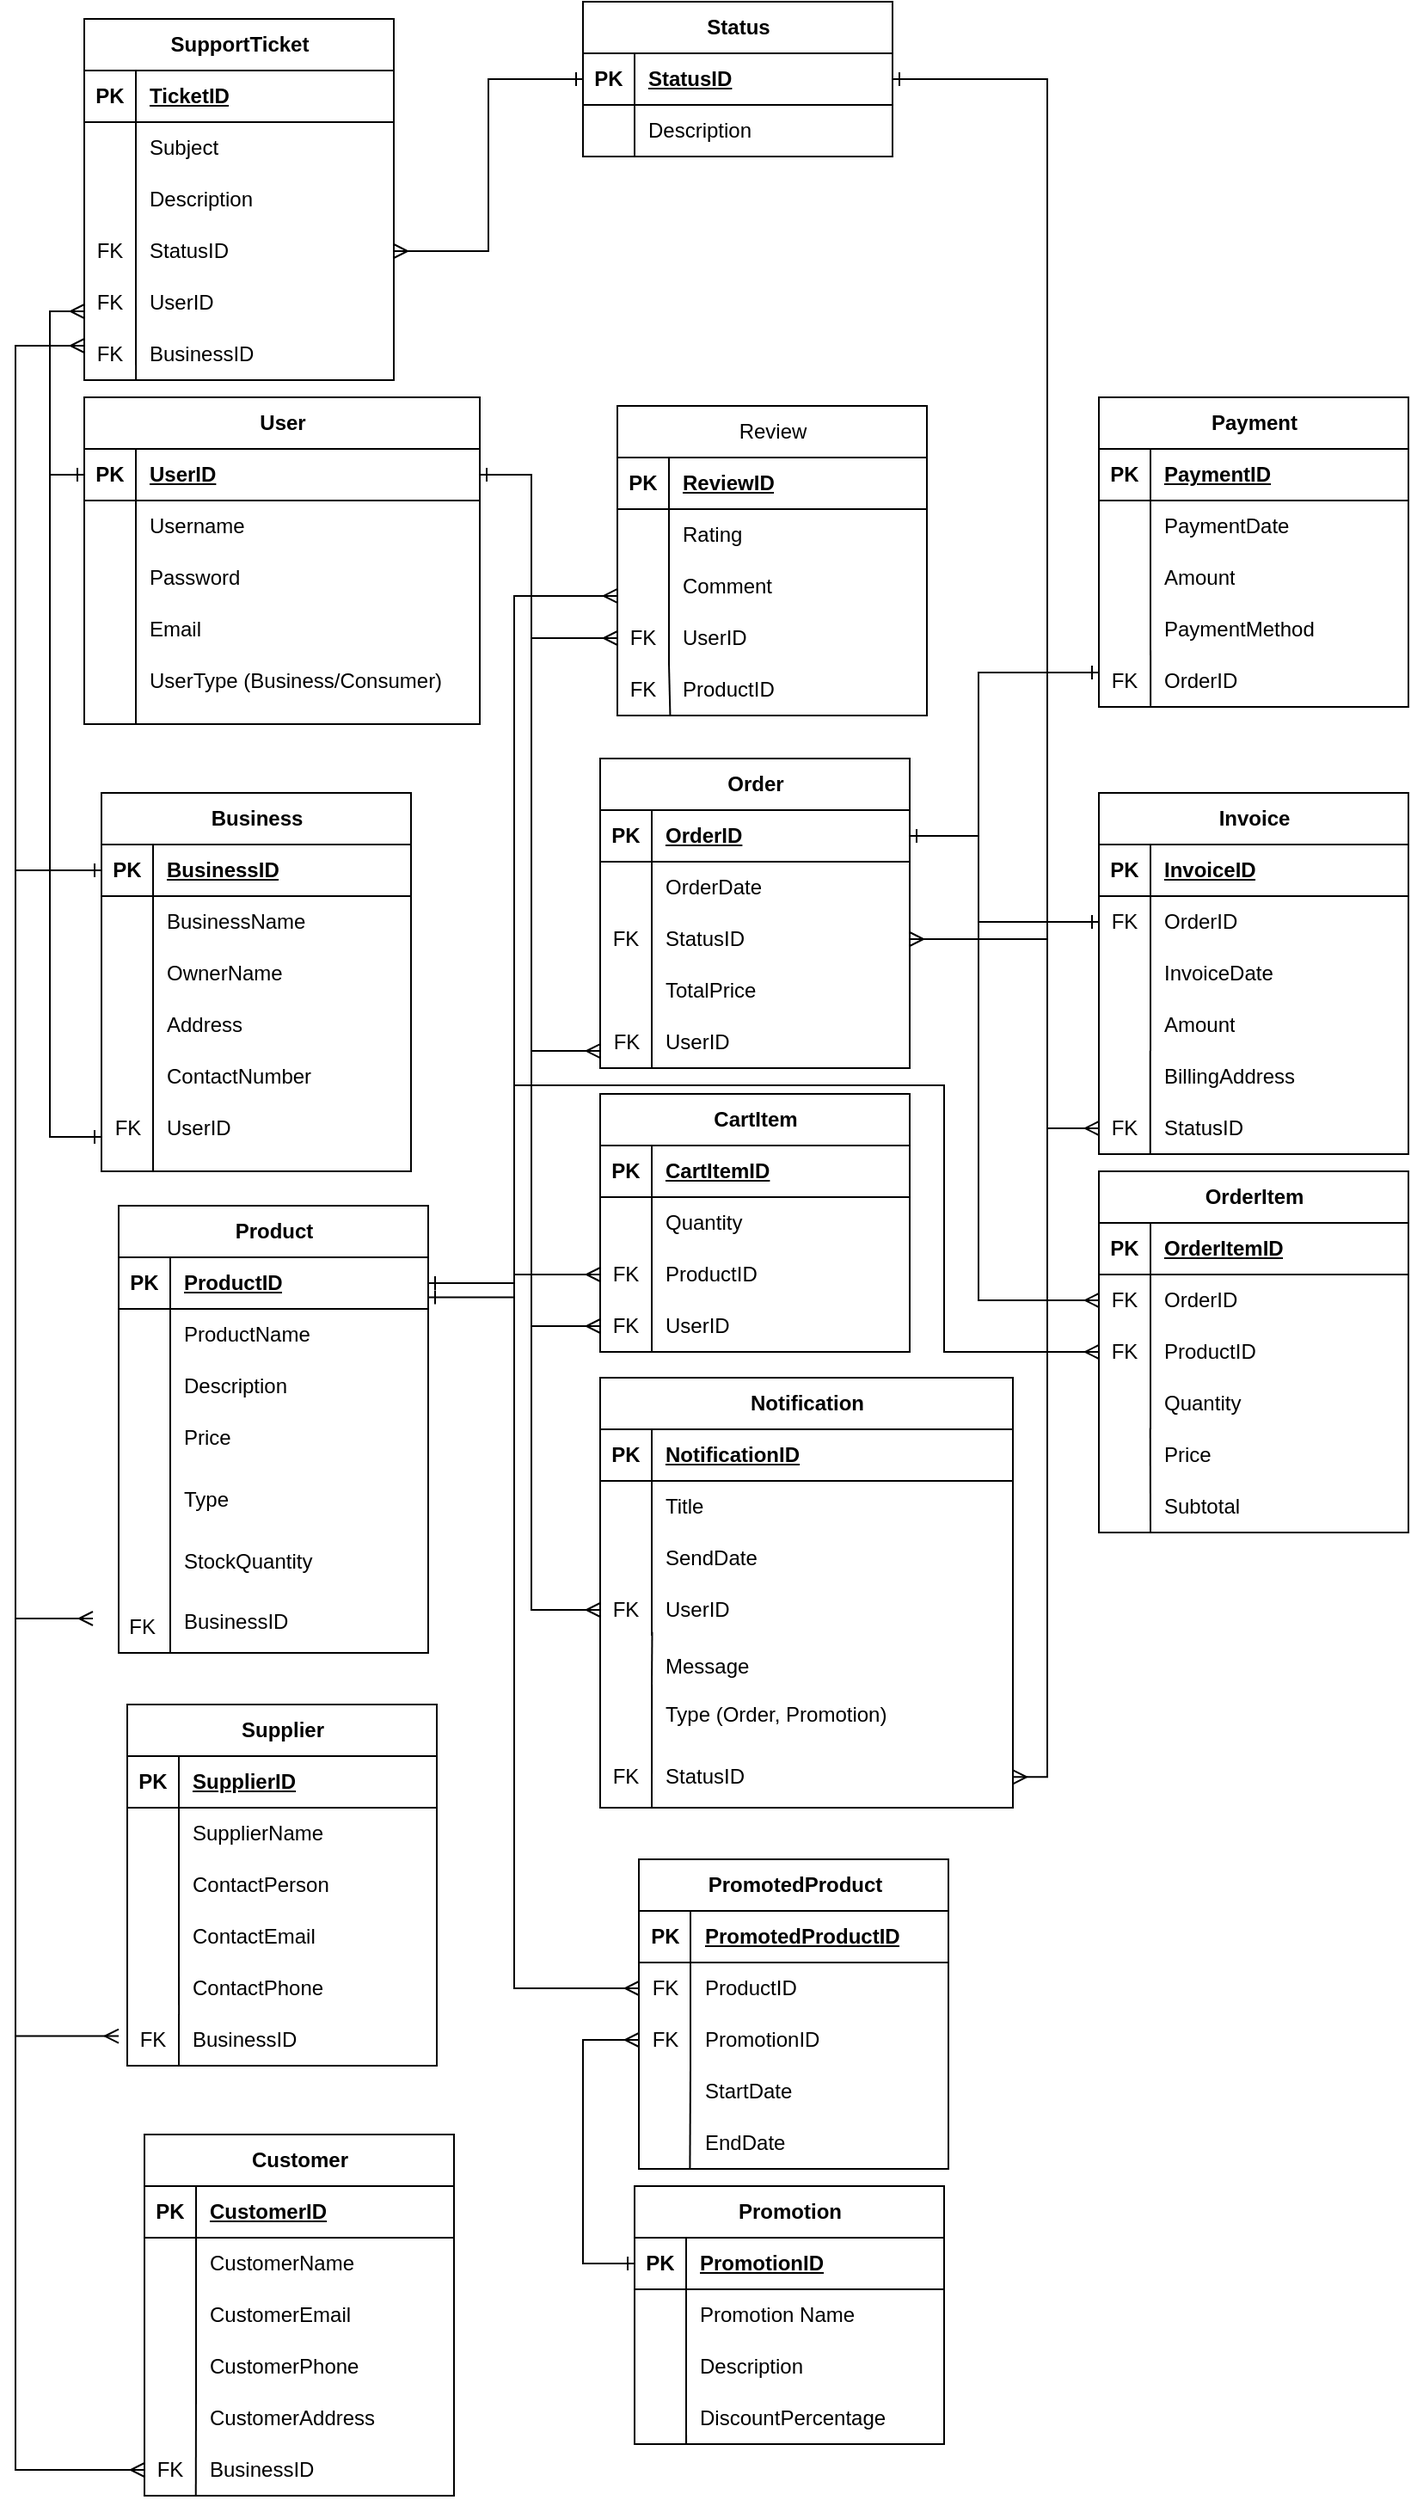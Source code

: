 <mxfile version="21.6.8" type="device">
  <diagram id="R2lEEEUBdFMjLlhIrx00" name="Page-1">
    <mxGraphModel dx="1031" dy="1003" grid="1" gridSize="10" guides="1" tooltips="1" connect="1" arrows="1" fold="1" page="1" pageScale="1" pageWidth="850" pageHeight="1100" math="0" shadow="0" extFonts="Permanent Marker^https://fonts.googleapis.com/css?family=Permanent+Marker">
      <root>
        <mxCell id="0" />
        <mxCell id="1" parent="0" />
        <mxCell id="DOXmJgNx25OAnM6Lbmhb-27" value="" style="group" parent="1" vertex="1" connectable="0">
          <mxGeometry x="80" y="280" width="230" height="190" as="geometry" />
        </mxCell>
        <mxCell id="DOXmJgNx25OAnM6Lbmhb-25" value="" style="endArrow=none;html=1;rounded=0;" parent="DOXmJgNx25OAnM6Lbmhb-27" edge="1">
          <mxGeometry width="50" height="50" relative="1" as="geometry">
            <mxPoint x="30" y="190" as="sourcePoint" />
            <mxPoint x="30" y="150" as="targetPoint" />
          </mxGeometry>
        </mxCell>
        <mxCell id="DOXmJgNx25OAnM6Lbmhb-26" value="" style="group" parent="DOXmJgNx25OAnM6Lbmhb-27" vertex="1" connectable="0">
          <mxGeometry width="230" height="190" as="geometry" />
        </mxCell>
        <mxCell id="DOXmJgNx25OAnM6Lbmhb-8" value="User" style="shape=table;startSize=30;container=1;collapsible=1;childLayout=tableLayout;fixedRows=1;rowLines=0;fontStyle=1;align=center;resizeLast=1;html=1;" parent="DOXmJgNx25OAnM6Lbmhb-26" vertex="1">
          <mxGeometry width="230" height="190" as="geometry" />
        </mxCell>
        <mxCell id="DOXmJgNx25OAnM6Lbmhb-9" value="" style="shape=tableRow;horizontal=0;startSize=0;swimlaneHead=0;swimlaneBody=0;fillColor=none;collapsible=0;dropTarget=0;points=[[0,0.5],[1,0.5]];portConstraint=eastwest;top=0;left=0;right=0;bottom=1;" parent="DOXmJgNx25OAnM6Lbmhb-8" vertex="1">
          <mxGeometry y="30" width="230" height="30" as="geometry" />
        </mxCell>
        <mxCell id="DOXmJgNx25OAnM6Lbmhb-10" value="PK" style="shape=partialRectangle;connectable=0;fillColor=none;top=0;left=0;bottom=0;right=0;fontStyle=1;overflow=hidden;whiteSpace=wrap;html=1;" parent="DOXmJgNx25OAnM6Lbmhb-9" vertex="1">
          <mxGeometry width="30.0" height="30" as="geometry">
            <mxRectangle width="30.0" height="30" as="alternateBounds" />
          </mxGeometry>
        </mxCell>
        <mxCell id="DOXmJgNx25OAnM6Lbmhb-11" value="UserID" style="shape=partialRectangle;connectable=0;fillColor=none;top=0;left=0;bottom=0;right=0;align=left;spacingLeft=6;fontStyle=5;overflow=hidden;whiteSpace=wrap;html=1;" parent="DOXmJgNx25OAnM6Lbmhb-9" vertex="1">
          <mxGeometry x="30.0" width="200.0" height="30" as="geometry">
            <mxRectangle width="200.0" height="30" as="alternateBounds" />
          </mxGeometry>
        </mxCell>
        <mxCell id="DOXmJgNx25OAnM6Lbmhb-12" value="" style="shape=tableRow;horizontal=0;startSize=0;swimlaneHead=0;swimlaneBody=0;fillColor=none;collapsible=0;dropTarget=0;points=[[0,0.5],[1,0.5]];portConstraint=eastwest;top=0;left=0;right=0;bottom=0;" parent="DOXmJgNx25OAnM6Lbmhb-8" vertex="1">
          <mxGeometry y="60" width="230" height="30" as="geometry" />
        </mxCell>
        <mxCell id="DOXmJgNx25OAnM6Lbmhb-13" value="" style="shape=partialRectangle;connectable=0;fillColor=none;top=0;left=0;bottom=0;right=0;editable=1;overflow=hidden;whiteSpace=wrap;html=1;" parent="DOXmJgNx25OAnM6Lbmhb-12" vertex="1">
          <mxGeometry width="30.0" height="30" as="geometry">
            <mxRectangle width="30.0" height="30" as="alternateBounds" />
          </mxGeometry>
        </mxCell>
        <mxCell id="DOXmJgNx25OAnM6Lbmhb-14" value="Username" style="shape=partialRectangle;connectable=0;fillColor=none;top=0;left=0;bottom=0;right=0;align=left;spacingLeft=6;overflow=hidden;whiteSpace=wrap;html=1;" parent="DOXmJgNx25OAnM6Lbmhb-12" vertex="1">
          <mxGeometry x="30.0" width="200.0" height="30" as="geometry">
            <mxRectangle width="200.0" height="30" as="alternateBounds" />
          </mxGeometry>
        </mxCell>
        <mxCell id="DOXmJgNx25OAnM6Lbmhb-15" value="" style="shape=tableRow;horizontal=0;startSize=0;swimlaneHead=0;swimlaneBody=0;fillColor=none;collapsible=0;dropTarget=0;points=[[0,0.5],[1,0.5]];portConstraint=eastwest;top=0;left=0;right=0;bottom=0;" parent="DOXmJgNx25OAnM6Lbmhb-8" vertex="1">
          <mxGeometry y="90" width="230" height="30" as="geometry" />
        </mxCell>
        <mxCell id="DOXmJgNx25OAnM6Lbmhb-16" value="" style="shape=partialRectangle;connectable=0;fillColor=none;top=0;left=0;bottom=0;right=0;editable=1;overflow=hidden;whiteSpace=wrap;html=1;" parent="DOXmJgNx25OAnM6Lbmhb-15" vertex="1">
          <mxGeometry width="30.0" height="30" as="geometry">
            <mxRectangle width="30.0" height="30" as="alternateBounds" />
          </mxGeometry>
        </mxCell>
        <mxCell id="DOXmJgNx25OAnM6Lbmhb-17" value="Password" style="shape=partialRectangle;connectable=0;fillColor=none;top=0;left=0;bottom=0;right=0;align=left;spacingLeft=6;overflow=hidden;whiteSpace=wrap;html=1;" parent="DOXmJgNx25OAnM6Lbmhb-15" vertex="1">
          <mxGeometry x="30.0" width="200.0" height="30" as="geometry">
            <mxRectangle width="200.0" height="30" as="alternateBounds" />
          </mxGeometry>
        </mxCell>
        <mxCell id="DOXmJgNx25OAnM6Lbmhb-18" value="" style="shape=tableRow;horizontal=0;startSize=0;swimlaneHead=0;swimlaneBody=0;fillColor=none;collapsible=0;dropTarget=0;points=[[0,0.5],[1,0.5]];portConstraint=eastwest;top=0;left=0;right=0;bottom=0;" parent="DOXmJgNx25OAnM6Lbmhb-8" vertex="1">
          <mxGeometry y="120" width="230" height="30" as="geometry" />
        </mxCell>
        <mxCell id="DOXmJgNx25OAnM6Lbmhb-19" value="" style="shape=partialRectangle;connectable=0;fillColor=none;top=0;left=0;bottom=0;right=0;editable=1;overflow=hidden;whiteSpace=wrap;html=1;" parent="DOXmJgNx25OAnM6Lbmhb-18" vertex="1">
          <mxGeometry width="30.0" height="30" as="geometry">
            <mxRectangle width="30.0" height="30" as="alternateBounds" />
          </mxGeometry>
        </mxCell>
        <mxCell id="DOXmJgNx25OAnM6Lbmhb-20" value="Email" style="shape=partialRectangle;connectable=0;fillColor=none;top=0;left=0;bottom=0;right=0;align=left;spacingLeft=6;overflow=hidden;whiteSpace=wrap;html=1;" parent="DOXmJgNx25OAnM6Lbmhb-18" vertex="1">
          <mxGeometry x="30.0" width="200.0" height="30" as="geometry">
            <mxRectangle width="200.0" height="30" as="alternateBounds" />
          </mxGeometry>
        </mxCell>
        <mxCell id="DOXmJgNx25OAnM6Lbmhb-23" value="UserType (Business/Consumer)" style="shape=partialRectangle;connectable=0;fillColor=none;top=0;left=0;bottom=0;right=0;align=left;spacingLeft=6;overflow=hidden;whiteSpace=wrap;html=1;" parent="DOXmJgNx25OAnM6Lbmhb-26" vertex="1">
          <mxGeometry x="30" y="150" width="190" height="30" as="geometry">
            <mxRectangle width="150.0" height="30" as="alternateBounds" />
          </mxGeometry>
        </mxCell>
        <mxCell id="DOXmJgNx25OAnM6Lbmhb-46" value="" style="group" parent="1" vertex="1" connectable="0">
          <mxGeometry x="90" y="510" width="180" height="220" as="geometry" />
        </mxCell>
        <mxCell id="DOXmJgNx25OAnM6Lbmhb-42" value="" style="endArrow=none;html=1;rounded=0;" parent="DOXmJgNx25OAnM6Lbmhb-46" edge="1">
          <mxGeometry width="50" height="50" relative="1" as="geometry">
            <mxPoint x="30" y="220" as="sourcePoint" />
            <mxPoint x="30" y="150" as="targetPoint" />
          </mxGeometry>
        </mxCell>
        <mxCell id="DOXmJgNx25OAnM6Lbmhb-45" value="" style="group" parent="DOXmJgNx25OAnM6Lbmhb-46" vertex="1" connectable="0">
          <mxGeometry width="180" height="220" as="geometry" />
        </mxCell>
        <mxCell id="DOXmJgNx25OAnM6Lbmhb-43" value="ContactNumber" style="shape=partialRectangle;connectable=0;fillColor=none;top=0;left=0;bottom=0;right=0;align=left;spacingLeft=6;overflow=hidden;whiteSpace=wrap;html=1;" parent="DOXmJgNx25OAnM6Lbmhb-45" vertex="1">
          <mxGeometry x="30" y="150" width="150" height="30" as="geometry">
            <mxRectangle width="150" height="30" as="alternateBounds" />
          </mxGeometry>
        </mxCell>
        <mxCell id="DOXmJgNx25OAnM6Lbmhb-44" value="UserID" style="shape=partialRectangle;connectable=0;fillColor=none;top=0;left=0;bottom=0;right=0;align=left;spacingLeft=6;overflow=hidden;whiteSpace=wrap;html=1;" parent="DOXmJgNx25OAnM6Lbmhb-45" vertex="1">
          <mxGeometry x="30" y="180" width="150" height="30" as="geometry">
            <mxRectangle width="150" height="30" as="alternateBounds" />
          </mxGeometry>
        </mxCell>
        <mxCell id="DOXmJgNx25OAnM6Lbmhb-48" value="" style="group" parent="DOXmJgNx25OAnM6Lbmhb-45" vertex="1" connectable="0">
          <mxGeometry x="-15" width="195" height="220" as="geometry" />
        </mxCell>
        <mxCell id="DOXmJgNx25OAnM6Lbmhb-29" value="Business" style="shape=table;startSize=30;container=1;collapsible=1;childLayout=tableLayout;fixedRows=1;rowLines=0;fontStyle=1;align=center;resizeLast=1;html=1;" parent="DOXmJgNx25OAnM6Lbmhb-48" vertex="1">
          <mxGeometry x="15" width="180" height="220" as="geometry">
            <mxRectangle x="15" width="90" height="30" as="alternateBounds" />
          </mxGeometry>
        </mxCell>
        <mxCell id="DOXmJgNx25OAnM6Lbmhb-30" value="" style="shape=tableRow;horizontal=0;startSize=0;swimlaneHead=0;swimlaneBody=0;fillColor=none;collapsible=0;dropTarget=0;points=[[0,0.5],[1,0.5]];portConstraint=eastwest;top=0;left=0;right=0;bottom=1;" parent="DOXmJgNx25OAnM6Lbmhb-29" vertex="1">
          <mxGeometry y="30" width="180" height="30" as="geometry" />
        </mxCell>
        <mxCell id="DOXmJgNx25OAnM6Lbmhb-31" value="PK" style="shape=partialRectangle;connectable=0;fillColor=none;top=0;left=0;bottom=0;right=0;fontStyle=1;overflow=hidden;whiteSpace=wrap;html=1;" parent="DOXmJgNx25OAnM6Lbmhb-30" vertex="1">
          <mxGeometry width="30" height="30" as="geometry">
            <mxRectangle width="30" height="30" as="alternateBounds" />
          </mxGeometry>
        </mxCell>
        <mxCell id="DOXmJgNx25OAnM6Lbmhb-32" value="BusinessID" style="shape=partialRectangle;connectable=0;fillColor=none;top=0;left=0;bottom=0;right=0;align=left;spacingLeft=6;fontStyle=5;overflow=hidden;whiteSpace=wrap;html=1;" parent="DOXmJgNx25OAnM6Lbmhb-30" vertex="1">
          <mxGeometry x="30" width="150" height="30" as="geometry">
            <mxRectangle width="150" height="30" as="alternateBounds" />
          </mxGeometry>
        </mxCell>
        <mxCell id="DOXmJgNx25OAnM6Lbmhb-33" value="" style="shape=tableRow;horizontal=0;startSize=0;swimlaneHead=0;swimlaneBody=0;fillColor=none;collapsible=0;dropTarget=0;points=[[0,0.5],[1,0.5]];portConstraint=eastwest;top=0;left=0;right=0;bottom=0;" parent="DOXmJgNx25OAnM6Lbmhb-29" vertex="1">
          <mxGeometry y="60" width="180" height="30" as="geometry" />
        </mxCell>
        <mxCell id="DOXmJgNx25OAnM6Lbmhb-34" value="" style="shape=partialRectangle;connectable=0;fillColor=none;top=0;left=0;bottom=0;right=0;editable=1;overflow=hidden;whiteSpace=wrap;html=1;" parent="DOXmJgNx25OAnM6Lbmhb-33" vertex="1">
          <mxGeometry width="30" height="30" as="geometry">
            <mxRectangle width="30" height="30" as="alternateBounds" />
          </mxGeometry>
        </mxCell>
        <mxCell id="DOXmJgNx25OAnM6Lbmhb-35" value="BusinessName" style="shape=partialRectangle;connectable=0;fillColor=none;top=0;left=0;bottom=0;right=0;align=left;spacingLeft=6;overflow=hidden;whiteSpace=wrap;html=1;" parent="DOXmJgNx25OAnM6Lbmhb-33" vertex="1">
          <mxGeometry x="30" width="150" height="30" as="geometry">
            <mxRectangle width="150" height="30" as="alternateBounds" />
          </mxGeometry>
        </mxCell>
        <mxCell id="DOXmJgNx25OAnM6Lbmhb-36" value="" style="shape=tableRow;horizontal=0;startSize=0;swimlaneHead=0;swimlaneBody=0;fillColor=none;collapsible=0;dropTarget=0;points=[[0,0.5],[1,0.5]];portConstraint=eastwest;top=0;left=0;right=0;bottom=0;" parent="DOXmJgNx25OAnM6Lbmhb-29" vertex="1">
          <mxGeometry y="90" width="180" height="30" as="geometry" />
        </mxCell>
        <mxCell id="DOXmJgNx25OAnM6Lbmhb-37" value="" style="shape=partialRectangle;connectable=0;fillColor=none;top=0;left=0;bottom=0;right=0;editable=1;overflow=hidden;whiteSpace=wrap;html=1;" parent="DOXmJgNx25OAnM6Lbmhb-36" vertex="1">
          <mxGeometry width="30" height="30" as="geometry">
            <mxRectangle width="30" height="30" as="alternateBounds" />
          </mxGeometry>
        </mxCell>
        <mxCell id="DOXmJgNx25OAnM6Lbmhb-38" value="OwnerName" style="shape=partialRectangle;connectable=0;fillColor=none;top=0;left=0;bottom=0;right=0;align=left;spacingLeft=6;overflow=hidden;whiteSpace=wrap;html=1;" parent="DOXmJgNx25OAnM6Lbmhb-36" vertex="1">
          <mxGeometry x="30" width="150" height="30" as="geometry">
            <mxRectangle width="150" height="30" as="alternateBounds" />
          </mxGeometry>
        </mxCell>
        <mxCell id="DOXmJgNx25OAnM6Lbmhb-39" value="" style="shape=tableRow;horizontal=0;startSize=0;swimlaneHead=0;swimlaneBody=0;fillColor=none;collapsible=0;dropTarget=0;points=[[0,0.5],[1,0.5]];portConstraint=eastwest;top=0;left=0;right=0;bottom=0;" parent="DOXmJgNx25OAnM6Lbmhb-29" vertex="1">
          <mxGeometry y="120" width="180" height="30" as="geometry" />
        </mxCell>
        <mxCell id="DOXmJgNx25OAnM6Lbmhb-40" value="" style="shape=partialRectangle;connectable=0;fillColor=none;top=0;left=0;bottom=0;right=0;editable=1;overflow=hidden;whiteSpace=wrap;html=1;" parent="DOXmJgNx25OAnM6Lbmhb-39" vertex="1">
          <mxGeometry width="30" height="30" as="geometry">
            <mxRectangle width="30" height="30" as="alternateBounds" />
          </mxGeometry>
        </mxCell>
        <mxCell id="DOXmJgNx25OAnM6Lbmhb-41" value="Address" style="shape=partialRectangle;connectable=0;fillColor=none;top=0;left=0;bottom=0;right=0;align=left;spacingLeft=6;overflow=hidden;whiteSpace=wrap;html=1;" parent="DOXmJgNx25OAnM6Lbmhb-39" vertex="1">
          <mxGeometry x="30" width="150" height="30" as="geometry">
            <mxRectangle width="150" height="30" as="alternateBounds" />
          </mxGeometry>
        </mxCell>
        <mxCell id="DOXmJgNx25OAnM6Lbmhb-47" value="&amp;nbsp; &amp;nbsp;FK" style="text;html=1;align=center;verticalAlign=middle;resizable=0;points=[];autosize=1;strokeColor=none;fillColor=none;" parent="DOXmJgNx25OAnM6Lbmhb-48" vertex="1">
          <mxGeometry y="180" width="50" height="30" as="geometry" />
        </mxCell>
        <mxCell id="DOXmJgNx25OAnM6Lbmhb-191" style="edgeStyle=orthogonalEdgeStyle;rounded=0;orthogonalLoop=1;jettySize=auto;html=1;startArrow=ERone;startFill=0;endArrow=ERmany;endFill=0;" parent="DOXmJgNx25OAnM6Lbmhb-48" source="DOXmJgNx25OAnM6Lbmhb-30" edge="1">
          <mxGeometry relative="1" as="geometry">
            <mxPoint x="5" y="-260" as="targetPoint" />
            <Array as="points">
              <mxPoint x="-35" y="45" />
              <mxPoint x="-35" y="-260" />
            </Array>
          </mxGeometry>
        </mxCell>
        <mxCell id="cC9gz4I-F6fsXsZ66nNf-110" style="edgeStyle=orthogonalEdgeStyle;rounded=0;orthogonalLoop=1;jettySize=auto;html=1;startArrow=ERone;startFill=0;endArrow=ERmany;endFill=0;" parent="DOXmJgNx25OAnM6Lbmhb-48" source="DOXmJgNx25OAnM6Lbmhb-30" edge="1">
          <mxGeometry relative="1" as="geometry">
            <mxPoint x="25" y="722.759" as="targetPoint" />
            <Array as="points">
              <mxPoint x="-35" y="45" />
              <mxPoint x="-35" y="723" />
            </Array>
          </mxGeometry>
        </mxCell>
        <mxCell id="DOXmJgNx25OAnM6Lbmhb-66" value="" style="group" parent="1" vertex="1" connectable="0">
          <mxGeometry x="100" y="750" width="180" height="260.002" as="geometry" />
        </mxCell>
        <mxCell id="DOXmJgNx25OAnM6Lbmhb-62" value="" style="endArrow=none;html=1;rounded=0;" parent="DOXmJgNx25OAnM6Lbmhb-66" edge="1">
          <mxGeometry width="50" height="50" relative="1" as="geometry">
            <mxPoint x="30" y="260" as="sourcePoint" />
            <mxPoint x="30" y="177.273" as="targetPoint" />
          </mxGeometry>
        </mxCell>
        <mxCell id="DOXmJgNx25OAnM6Lbmhb-65" value="" style="group" parent="DOXmJgNx25OAnM6Lbmhb-66" vertex="1" connectable="0">
          <mxGeometry width="180" height="260.002" as="geometry" />
        </mxCell>
        <mxCell id="DOXmJgNx25OAnM6Lbmhb-68" value="" style="group" parent="DOXmJgNx25OAnM6Lbmhb-65" vertex="1" connectable="0">
          <mxGeometry x="-15" width="195" height="260.002" as="geometry" />
        </mxCell>
        <mxCell id="DOXmJgNx25OAnM6Lbmhb-49" value="Product" style="shape=table;startSize=30;container=1;collapsible=1;childLayout=tableLayout;fixedRows=1;rowLines=0;fontStyle=1;align=center;resizeLast=1;html=1;" parent="DOXmJgNx25OAnM6Lbmhb-68" vertex="1">
          <mxGeometry x="15" width="180" height="260" as="geometry" />
        </mxCell>
        <mxCell id="DOXmJgNx25OAnM6Lbmhb-50" value="" style="shape=tableRow;horizontal=0;startSize=0;swimlaneHead=0;swimlaneBody=0;fillColor=none;collapsible=0;dropTarget=0;points=[[0,0.5],[1,0.5]];portConstraint=eastwest;top=0;left=0;right=0;bottom=1;" parent="DOXmJgNx25OAnM6Lbmhb-49" vertex="1">
          <mxGeometry y="30" width="180" height="30" as="geometry" />
        </mxCell>
        <mxCell id="DOXmJgNx25OAnM6Lbmhb-51" value="PK" style="shape=partialRectangle;connectable=0;fillColor=none;top=0;left=0;bottom=0;right=0;fontStyle=1;overflow=hidden;whiteSpace=wrap;html=1;" parent="DOXmJgNx25OAnM6Lbmhb-50" vertex="1">
          <mxGeometry width="30" height="30" as="geometry">
            <mxRectangle width="30" height="30" as="alternateBounds" />
          </mxGeometry>
        </mxCell>
        <mxCell id="DOXmJgNx25OAnM6Lbmhb-52" value="ProductID" style="shape=partialRectangle;connectable=0;fillColor=none;top=0;left=0;bottom=0;right=0;align=left;spacingLeft=6;fontStyle=5;overflow=hidden;whiteSpace=wrap;html=1;" parent="DOXmJgNx25OAnM6Lbmhb-50" vertex="1">
          <mxGeometry x="30" width="150" height="30" as="geometry">
            <mxRectangle width="150" height="30" as="alternateBounds" />
          </mxGeometry>
        </mxCell>
        <mxCell id="DOXmJgNx25OAnM6Lbmhb-53" value="" style="shape=tableRow;horizontal=0;startSize=0;swimlaneHead=0;swimlaneBody=0;fillColor=none;collapsible=0;dropTarget=0;points=[[0,0.5],[1,0.5]];portConstraint=eastwest;top=0;left=0;right=0;bottom=0;" parent="DOXmJgNx25OAnM6Lbmhb-49" vertex="1">
          <mxGeometry y="60" width="180" height="30" as="geometry" />
        </mxCell>
        <mxCell id="DOXmJgNx25OAnM6Lbmhb-54" value="" style="shape=partialRectangle;connectable=0;fillColor=none;top=0;left=0;bottom=0;right=0;editable=1;overflow=hidden;whiteSpace=wrap;html=1;" parent="DOXmJgNx25OAnM6Lbmhb-53" vertex="1">
          <mxGeometry width="30" height="30" as="geometry">
            <mxRectangle width="30" height="30" as="alternateBounds" />
          </mxGeometry>
        </mxCell>
        <mxCell id="DOXmJgNx25OAnM6Lbmhb-55" value="ProductName" style="shape=partialRectangle;connectable=0;fillColor=none;top=0;left=0;bottom=0;right=0;align=left;spacingLeft=6;overflow=hidden;whiteSpace=wrap;html=1;" parent="DOXmJgNx25OAnM6Lbmhb-53" vertex="1">
          <mxGeometry x="30" width="150" height="30" as="geometry">
            <mxRectangle width="150" height="30" as="alternateBounds" />
          </mxGeometry>
        </mxCell>
        <mxCell id="DOXmJgNx25OAnM6Lbmhb-56" value="" style="shape=tableRow;horizontal=0;startSize=0;swimlaneHead=0;swimlaneBody=0;fillColor=none;collapsible=0;dropTarget=0;points=[[0,0.5],[1,0.5]];portConstraint=eastwest;top=0;left=0;right=0;bottom=0;" parent="DOXmJgNx25OAnM6Lbmhb-49" vertex="1">
          <mxGeometry y="90" width="180" height="30" as="geometry" />
        </mxCell>
        <mxCell id="DOXmJgNx25OAnM6Lbmhb-57" value="" style="shape=partialRectangle;connectable=0;fillColor=none;top=0;left=0;bottom=0;right=0;editable=1;overflow=hidden;whiteSpace=wrap;html=1;" parent="DOXmJgNx25OAnM6Lbmhb-56" vertex="1">
          <mxGeometry width="30" height="30" as="geometry">
            <mxRectangle width="30" height="30" as="alternateBounds" />
          </mxGeometry>
        </mxCell>
        <mxCell id="DOXmJgNx25OAnM6Lbmhb-58" value="Description" style="shape=partialRectangle;connectable=0;fillColor=none;top=0;left=0;bottom=0;right=0;align=left;spacingLeft=6;overflow=hidden;whiteSpace=wrap;html=1;" parent="DOXmJgNx25OAnM6Lbmhb-56" vertex="1">
          <mxGeometry x="30" width="150" height="30" as="geometry">
            <mxRectangle width="150" height="30" as="alternateBounds" />
          </mxGeometry>
        </mxCell>
        <mxCell id="DOXmJgNx25OAnM6Lbmhb-59" value="" style="shape=tableRow;horizontal=0;startSize=0;swimlaneHead=0;swimlaneBody=0;fillColor=none;collapsible=0;dropTarget=0;points=[[0,0.5],[1,0.5]];portConstraint=eastwest;top=0;left=0;right=0;bottom=0;" parent="DOXmJgNx25OAnM6Lbmhb-49" vertex="1">
          <mxGeometry y="120" width="180" height="30" as="geometry" />
        </mxCell>
        <mxCell id="DOXmJgNx25OAnM6Lbmhb-60" value="" style="shape=partialRectangle;connectable=0;fillColor=none;top=0;left=0;bottom=0;right=0;editable=1;overflow=hidden;whiteSpace=wrap;html=1;" parent="DOXmJgNx25OAnM6Lbmhb-59" vertex="1">
          <mxGeometry width="30" height="30" as="geometry">
            <mxRectangle width="30" height="30" as="alternateBounds" />
          </mxGeometry>
        </mxCell>
        <mxCell id="DOXmJgNx25OAnM6Lbmhb-61" value="Price" style="shape=partialRectangle;connectable=0;fillColor=none;top=0;left=0;bottom=0;right=0;align=left;spacingLeft=6;overflow=hidden;whiteSpace=wrap;html=1;" parent="DOXmJgNx25OAnM6Lbmhb-59" vertex="1">
          <mxGeometry x="30" width="150" height="30" as="geometry">
            <mxRectangle width="150" height="30" as="alternateBounds" />
          </mxGeometry>
        </mxCell>
        <mxCell id="DOXmJgNx25OAnM6Lbmhb-63" value="StockQuantity" style="shape=partialRectangle;connectable=0;fillColor=none;top=0;left=0;bottom=0;right=0;align=left;spacingLeft=6;overflow=hidden;whiteSpace=wrap;html=1;" parent="DOXmJgNx25OAnM6Lbmhb-68" vertex="1">
          <mxGeometry x="45" y="189.093" width="150" height="35.455" as="geometry">
            <mxRectangle width="150" height="30" as="alternateBounds" />
          </mxGeometry>
        </mxCell>
        <mxCell id="DOXmJgNx25OAnM6Lbmhb-67" value="&amp;nbsp; FK" style="text;html=1;align=center;verticalAlign=middle;resizable=0;points=[];autosize=1;strokeColor=none;fillColor=none;" parent="DOXmJgNx25OAnM6Lbmhb-68" vertex="1">
          <mxGeometry y="229.997" width="50" height="30" as="geometry" />
        </mxCell>
        <mxCell id="DOXmJgNx25OAnM6Lbmhb-186" style="edgeStyle=orthogonalEdgeStyle;rounded=0;orthogonalLoop=1;jettySize=auto;html=1;startArrow=ERone;startFill=0;endArrow=ERmany;endFill=0;" parent="DOXmJgNx25OAnM6Lbmhb-68" source="DOXmJgNx25OAnM6Lbmhb-50" edge="1">
          <mxGeometry relative="1" as="geometry">
            <mxPoint x="305" y="-354.545" as="targetPoint" />
            <Array as="points">
              <mxPoint x="245" y="53.182" />
              <mxPoint x="245" y="-354.545" />
            </Array>
          </mxGeometry>
        </mxCell>
        <mxCell id="DOXmJgNx25OAnM6Lbmhb-64" value="BusinessID" style="shape=partialRectangle;connectable=0;fillColor=none;top=0;left=0;bottom=0;right=0;align=left;spacingLeft=6;overflow=hidden;whiteSpace=wrap;html=1;" parent="DOXmJgNx25OAnM6Lbmhb-68" vertex="1">
          <mxGeometry x="45" y="224.547" width="150" height="35.455" as="geometry">
            <mxRectangle width="150" height="30" as="alternateBounds" />
          </mxGeometry>
        </mxCell>
        <mxCell id="amlu0hAPoy94R5MPlKDw-3" value="Type" style="shape=partialRectangle;connectable=0;fillColor=none;top=0;left=0;bottom=0;right=0;align=left;spacingLeft=6;overflow=hidden;whiteSpace=wrap;html=1;" vertex="1" parent="DOXmJgNx25OAnM6Lbmhb-68">
          <mxGeometry x="45" y="153.643" width="150" height="35.455" as="geometry">
            <mxRectangle width="150" height="30" as="alternateBounds" />
          </mxGeometry>
        </mxCell>
        <mxCell id="DOXmJgNx25OAnM6Lbmhb-84" value="" style="group" parent="1" vertex="1" connectable="0">
          <mxGeometry x="380" y="490" width="180" height="180" as="geometry" />
        </mxCell>
        <mxCell id="DOXmJgNx25OAnM6Lbmhb-69" value="Order" style="shape=table;startSize=30;container=1;collapsible=1;childLayout=tableLayout;fixedRows=1;rowLines=0;fontStyle=1;align=center;resizeLast=1;html=1;" parent="DOXmJgNx25OAnM6Lbmhb-84" vertex="1">
          <mxGeometry width="180" height="180" as="geometry" />
        </mxCell>
        <mxCell id="DOXmJgNx25OAnM6Lbmhb-70" value="" style="shape=tableRow;horizontal=0;startSize=0;swimlaneHead=0;swimlaneBody=0;fillColor=none;collapsible=0;dropTarget=0;points=[[0,0.5],[1,0.5]];portConstraint=eastwest;top=0;left=0;right=0;bottom=1;" parent="DOXmJgNx25OAnM6Lbmhb-69" vertex="1">
          <mxGeometry y="30" width="180" height="30" as="geometry" />
        </mxCell>
        <mxCell id="DOXmJgNx25OAnM6Lbmhb-71" value="PK" style="shape=partialRectangle;connectable=0;fillColor=none;top=0;left=0;bottom=0;right=0;fontStyle=1;overflow=hidden;whiteSpace=wrap;html=1;" parent="DOXmJgNx25OAnM6Lbmhb-70" vertex="1">
          <mxGeometry width="30" height="30" as="geometry">
            <mxRectangle width="30" height="30" as="alternateBounds" />
          </mxGeometry>
        </mxCell>
        <mxCell id="DOXmJgNx25OAnM6Lbmhb-72" value="OrderID" style="shape=partialRectangle;connectable=0;fillColor=none;top=0;left=0;bottom=0;right=0;align=left;spacingLeft=6;fontStyle=5;overflow=hidden;whiteSpace=wrap;html=1;" parent="DOXmJgNx25OAnM6Lbmhb-70" vertex="1">
          <mxGeometry x="30" width="150" height="30" as="geometry">
            <mxRectangle width="150" height="30" as="alternateBounds" />
          </mxGeometry>
        </mxCell>
        <mxCell id="DOXmJgNx25OAnM6Lbmhb-73" value="" style="shape=tableRow;horizontal=0;startSize=0;swimlaneHead=0;swimlaneBody=0;fillColor=none;collapsible=0;dropTarget=0;points=[[0,0.5],[1,0.5]];portConstraint=eastwest;top=0;left=0;right=0;bottom=0;" parent="DOXmJgNx25OAnM6Lbmhb-69" vertex="1">
          <mxGeometry y="60" width="180" height="30" as="geometry" />
        </mxCell>
        <mxCell id="DOXmJgNx25OAnM6Lbmhb-74" value="" style="shape=partialRectangle;connectable=0;fillColor=none;top=0;left=0;bottom=0;right=0;editable=1;overflow=hidden;whiteSpace=wrap;html=1;" parent="DOXmJgNx25OAnM6Lbmhb-73" vertex="1">
          <mxGeometry width="30" height="30" as="geometry">
            <mxRectangle width="30" height="30" as="alternateBounds" />
          </mxGeometry>
        </mxCell>
        <mxCell id="DOXmJgNx25OAnM6Lbmhb-75" value="OrderDate" style="shape=partialRectangle;connectable=0;fillColor=none;top=0;left=0;bottom=0;right=0;align=left;spacingLeft=6;overflow=hidden;whiteSpace=wrap;html=1;" parent="DOXmJgNx25OAnM6Lbmhb-73" vertex="1">
          <mxGeometry x="30" width="150" height="30" as="geometry">
            <mxRectangle width="150" height="30" as="alternateBounds" />
          </mxGeometry>
        </mxCell>
        <mxCell id="DOXmJgNx25OAnM6Lbmhb-76" value="" style="shape=tableRow;horizontal=0;startSize=0;swimlaneHead=0;swimlaneBody=0;fillColor=none;collapsible=0;dropTarget=0;points=[[0,0.5],[1,0.5]];portConstraint=eastwest;top=0;left=0;right=0;bottom=0;" parent="DOXmJgNx25OAnM6Lbmhb-69" vertex="1">
          <mxGeometry y="90" width="180" height="30" as="geometry" />
        </mxCell>
        <mxCell id="DOXmJgNx25OAnM6Lbmhb-77" value="FK" style="shape=partialRectangle;connectable=0;fillColor=none;top=0;left=0;bottom=0;right=0;editable=1;overflow=hidden;whiteSpace=wrap;html=1;" parent="DOXmJgNx25OAnM6Lbmhb-76" vertex="1">
          <mxGeometry width="30" height="30" as="geometry">
            <mxRectangle width="30" height="30" as="alternateBounds" />
          </mxGeometry>
        </mxCell>
        <mxCell id="DOXmJgNx25OAnM6Lbmhb-78" value="StatusID" style="shape=partialRectangle;connectable=0;fillColor=none;top=0;left=0;bottom=0;right=0;align=left;spacingLeft=6;overflow=hidden;whiteSpace=wrap;html=1;" parent="DOXmJgNx25OAnM6Lbmhb-76" vertex="1">
          <mxGeometry x="30" width="150" height="30" as="geometry">
            <mxRectangle width="150" height="30" as="alternateBounds" />
          </mxGeometry>
        </mxCell>
        <mxCell id="DOXmJgNx25OAnM6Lbmhb-79" value="" style="shape=tableRow;horizontal=0;startSize=0;swimlaneHead=0;swimlaneBody=0;fillColor=none;collapsible=0;dropTarget=0;points=[[0,0.5],[1,0.5]];portConstraint=eastwest;top=0;left=0;right=0;bottom=0;" parent="DOXmJgNx25OAnM6Lbmhb-69" vertex="1">
          <mxGeometry y="120" width="180" height="30" as="geometry" />
        </mxCell>
        <mxCell id="DOXmJgNx25OAnM6Lbmhb-80" value="" style="shape=partialRectangle;connectable=0;fillColor=none;top=0;left=0;bottom=0;right=0;editable=1;overflow=hidden;whiteSpace=wrap;html=1;" parent="DOXmJgNx25OAnM6Lbmhb-79" vertex="1">
          <mxGeometry width="30" height="30" as="geometry">
            <mxRectangle width="30" height="30" as="alternateBounds" />
          </mxGeometry>
        </mxCell>
        <mxCell id="DOXmJgNx25OAnM6Lbmhb-81" value="TotalPrice" style="shape=partialRectangle;connectable=0;fillColor=none;top=0;left=0;bottom=0;right=0;align=left;spacingLeft=6;overflow=hidden;whiteSpace=wrap;html=1;" parent="DOXmJgNx25OAnM6Lbmhb-79" vertex="1">
          <mxGeometry x="30" width="150" height="30" as="geometry">
            <mxRectangle width="150" height="30" as="alternateBounds" />
          </mxGeometry>
        </mxCell>
        <mxCell id="DOXmJgNx25OAnM6Lbmhb-82" value="UserID" style="shape=partialRectangle;connectable=0;fillColor=none;top=0;left=0;bottom=0;right=0;align=left;spacingLeft=6;overflow=hidden;whiteSpace=wrap;html=1;" parent="DOXmJgNx25OAnM6Lbmhb-84" vertex="1">
          <mxGeometry x="30" y="150" width="150" height="30" as="geometry">
            <mxRectangle width="150" height="30" as="alternateBounds" />
          </mxGeometry>
        </mxCell>
        <mxCell id="DOXmJgNx25OAnM6Lbmhb-83" value="" style="endArrow=none;html=1;rounded=0;" parent="DOXmJgNx25OAnM6Lbmhb-84" edge="1">
          <mxGeometry width="50" height="50" relative="1" as="geometry">
            <mxPoint x="30" y="180" as="sourcePoint" />
            <mxPoint x="30" y="150" as="targetPoint" />
          </mxGeometry>
        </mxCell>
        <mxCell id="DOXmJgNx25OAnM6Lbmhb-85" value="&amp;nbsp; &amp;nbsp;FK" style="text;html=1;align=center;verticalAlign=middle;resizable=0;points=[];autosize=1;strokeColor=none;fillColor=none;" parent="DOXmJgNx25OAnM6Lbmhb-84" vertex="1">
          <mxGeometry x="-15" y="150" width="50" height="30" as="geometry" />
        </mxCell>
        <mxCell id="DOXmJgNx25OAnM6Lbmhb-189" style="edgeStyle=orthogonalEdgeStyle;rounded=0;orthogonalLoop=1;jettySize=auto;html=1;startArrow=ERone;startFill=0;endArrow=ERone;endFill=0;" parent="DOXmJgNx25OAnM6Lbmhb-84" source="DOXmJgNx25OAnM6Lbmhb-70" edge="1">
          <mxGeometry relative="1" as="geometry">
            <mxPoint x="290" y="-50" as="targetPoint" />
            <Array as="points">
              <mxPoint x="220" y="45" />
              <mxPoint x="220" y="-50" />
            </Array>
          </mxGeometry>
        </mxCell>
        <mxCell id="DOXmJgNx25OAnM6Lbmhb-86" value="CartItem" style="shape=table;startSize=30;container=1;collapsible=1;childLayout=tableLayout;fixedRows=1;rowLines=0;fontStyle=1;align=center;resizeLast=1;html=1;" parent="1" vertex="1">
          <mxGeometry x="380" y="685" width="180" height="150" as="geometry" />
        </mxCell>
        <mxCell id="DOXmJgNx25OAnM6Lbmhb-87" value="" style="shape=tableRow;horizontal=0;startSize=0;swimlaneHead=0;swimlaneBody=0;fillColor=none;collapsible=0;dropTarget=0;points=[[0,0.5],[1,0.5]];portConstraint=eastwest;top=0;left=0;right=0;bottom=1;" parent="DOXmJgNx25OAnM6Lbmhb-86" vertex="1">
          <mxGeometry y="30" width="180" height="30" as="geometry" />
        </mxCell>
        <mxCell id="DOXmJgNx25OAnM6Lbmhb-88" value="PK" style="shape=partialRectangle;connectable=0;fillColor=none;top=0;left=0;bottom=0;right=0;fontStyle=1;overflow=hidden;whiteSpace=wrap;html=1;" parent="DOXmJgNx25OAnM6Lbmhb-87" vertex="1">
          <mxGeometry width="30" height="30" as="geometry">
            <mxRectangle width="30" height="30" as="alternateBounds" />
          </mxGeometry>
        </mxCell>
        <mxCell id="DOXmJgNx25OAnM6Lbmhb-89" value="CartItemID" style="shape=partialRectangle;connectable=0;fillColor=none;top=0;left=0;bottom=0;right=0;align=left;spacingLeft=6;fontStyle=5;overflow=hidden;whiteSpace=wrap;html=1;" parent="DOXmJgNx25OAnM6Lbmhb-87" vertex="1">
          <mxGeometry x="30" width="150" height="30" as="geometry">
            <mxRectangle width="150" height="30" as="alternateBounds" />
          </mxGeometry>
        </mxCell>
        <mxCell id="DOXmJgNx25OAnM6Lbmhb-90" value="" style="shape=tableRow;horizontal=0;startSize=0;swimlaneHead=0;swimlaneBody=0;fillColor=none;collapsible=0;dropTarget=0;points=[[0,0.5],[1,0.5]];portConstraint=eastwest;top=0;left=0;right=0;bottom=0;" parent="DOXmJgNx25OAnM6Lbmhb-86" vertex="1">
          <mxGeometry y="60" width="180" height="30" as="geometry" />
        </mxCell>
        <mxCell id="DOXmJgNx25OAnM6Lbmhb-91" value="" style="shape=partialRectangle;connectable=0;fillColor=none;top=0;left=0;bottom=0;right=0;editable=1;overflow=hidden;whiteSpace=wrap;html=1;" parent="DOXmJgNx25OAnM6Lbmhb-90" vertex="1">
          <mxGeometry width="30" height="30" as="geometry">
            <mxRectangle width="30" height="30" as="alternateBounds" />
          </mxGeometry>
        </mxCell>
        <mxCell id="DOXmJgNx25OAnM6Lbmhb-92" value="Quantity" style="shape=partialRectangle;connectable=0;fillColor=none;top=0;left=0;bottom=0;right=0;align=left;spacingLeft=6;overflow=hidden;whiteSpace=wrap;html=1;" parent="DOXmJgNx25OAnM6Lbmhb-90" vertex="1">
          <mxGeometry x="30" width="150" height="30" as="geometry">
            <mxRectangle width="150" height="30" as="alternateBounds" />
          </mxGeometry>
        </mxCell>
        <mxCell id="DOXmJgNx25OAnM6Lbmhb-93" value="" style="shape=tableRow;horizontal=0;startSize=0;swimlaneHead=0;swimlaneBody=0;fillColor=none;collapsible=0;dropTarget=0;points=[[0,0.5],[1,0.5]];portConstraint=eastwest;top=0;left=0;right=0;bottom=0;" parent="DOXmJgNx25OAnM6Lbmhb-86" vertex="1">
          <mxGeometry y="90" width="180" height="30" as="geometry" />
        </mxCell>
        <mxCell id="DOXmJgNx25OAnM6Lbmhb-94" value="FK" style="shape=partialRectangle;connectable=0;fillColor=none;top=0;left=0;bottom=0;right=0;editable=1;overflow=hidden;whiteSpace=wrap;html=1;" parent="DOXmJgNx25OAnM6Lbmhb-93" vertex="1">
          <mxGeometry width="30" height="30" as="geometry">
            <mxRectangle width="30" height="30" as="alternateBounds" />
          </mxGeometry>
        </mxCell>
        <mxCell id="DOXmJgNx25OAnM6Lbmhb-95" value="ProductID" style="shape=partialRectangle;connectable=0;fillColor=none;top=0;left=0;bottom=0;right=0;align=left;spacingLeft=6;overflow=hidden;whiteSpace=wrap;html=1;" parent="DOXmJgNx25OAnM6Lbmhb-93" vertex="1">
          <mxGeometry x="30" width="150" height="30" as="geometry">
            <mxRectangle width="150" height="30" as="alternateBounds" />
          </mxGeometry>
        </mxCell>
        <mxCell id="DOXmJgNx25OAnM6Lbmhb-96" value="" style="shape=tableRow;horizontal=0;startSize=0;swimlaneHead=0;swimlaneBody=0;fillColor=none;collapsible=0;dropTarget=0;points=[[0,0.5],[1,0.5]];portConstraint=eastwest;top=0;left=0;right=0;bottom=0;" parent="DOXmJgNx25OAnM6Lbmhb-86" vertex="1">
          <mxGeometry y="120" width="180" height="30" as="geometry" />
        </mxCell>
        <mxCell id="DOXmJgNx25OAnM6Lbmhb-97" value="FK" style="shape=partialRectangle;connectable=0;fillColor=none;top=0;left=0;bottom=0;right=0;editable=1;overflow=hidden;whiteSpace=wrap;html=1;" parent="DOXmJgNx25OAnM6Lbmhb-96" vertex="1">
          <mxGeometry width="30" height="30" as="geometry">
            <mxRectangle width="30" height="30" as="alternateBounds" />
          </mxGeometry>
        </mxCell>
        <mxCell id="DOXmJgNx25OAnM6Lbmhb-98" value="UserID" style="shape=partialRectangle;connectable=0;fillColor=none;top=0;left=0;bottom=0;right=0;align=left;spacingLeft=6;overflow=hidden;whiteSpace=wrap;html=1;" parent="DOXmJgNx25OAnM6Lbmhb-96" vertex="1">
          <mxGeometry x="30" width="150" height="30" as="geometry">
            <mxRectangle width="150" height="30" as="alternateBounds" />
          </mxGeometry>
        </mxCell>
        <mxCell id="DOXmJgNx25OAnM6Lbmhb-112" value="" style="shape=tableRow;horizontal=0;startSize=0;swimlaneHead=0;swimlaneBody=0;fillColor=none;collapsible=0;dropTarget=0;points=[[0,0.5],[1,0.5]];portConstraint=eastwest;top=0;left=0;right=0;bottom=0;" parent="1" vertex="1">
          <mxGeometry x="100" y="820" width="180" height="30" as="geometry" />
        </mxCell>
        <mxCell id="DOXmJgNx25OAnM6Lbmhb-117" value="" style="group" parent="1" vertex="1" connectable="0">
          <mxGeometry x="390" y="285" width="180" height="180" as="geometry" />
        </mxCell>
        <mxCell id="DOXmJgNx25OAnM6Lbmhb-99" value="Review" style="shape=table;startSize=30;container=1;collapsible=1;childLayout=tableLayout;fixedRows=1;rowLines=0;fontStyle=0;align=center;resizeLast=1;html=1;" parent="DOXmJgNx25OAnM6Lbmhb-117" vertex="1">
          <mxGeometry width="180" height="180" as="geometry">
            <mxRectangle width="80" height="30" as="alternateBounds" />
          </mxGeometry>
        </mxCell>
        <mxCell id="DOXmJgNx25OAnM6Lbmhb-100" value="" style="shape=tableRow;horizontal=0;startSize=0;swimlaneHead=0;swimlaneBody=0;fillColor=none;collapsible=0;dropTarget=0;points=[[0,0.5],[1,0.5]];portConstraint=eastwest;top=0;left=0;right=0;bottom=1;" parent="DOXmJgNx25OAnM6Lbmhb-99" vertex="1">
          <mxGeometry y="30" width="180" height="30" as="geometry" />
        </mxCell>
        <mxCell id="DOXmJgNx25OAnM6Lbmhb-101" value="PK" style="shape=partialRectangle;connectable=0;fillColor=none;top=0;left=0;bottom=0;right=0;fontStyle=1;overflow=hidden;whiteSpace=wrap;html=1;" parent="DOXmJgNx25OAnM6Lbmhb-100" vertex="1">
          <mxGeometry width="30" height="30" as="geometry">
            <mxRectangle width="30" height="30" as="alternateBounds" />
          </mxGeometry>
        </mxCell>
        <mxCell id="DOXmJgNx25OAnM6Lbmhb-102" value="ReviewID" style="shape=partialRectangle;connectable=0;fillColor=none;top=0;left=0;bottom=0;right=0;align=left;spacingLeft=6;fontStyle=5;overflow=hidden;whiteSpace=wrap;html=1;" parent="DOXmJgNx25OAnM6Lbmhb-100" vertex="1">
          <mxGeometry x="30" width="150" height="30" as="geometry">
            <mxRectangle width="150" height="30" as="alternateBounds" />
          </mxGeometry>
        </mxCell>
        <mxCell id="DOXmJgNx25OAnM6Lbmhb-103" value="" style="shape=tableRow;horizontal=0;startSize=0;swimlaneHead=0;swimlaneBody=0;fillColor=none;collapsible=0;dropTarget=0;points=[[0,0.5],[1,0.5]];portConstraint=eastwest;top=0;left=0;right=0;bottom=0;" parent="DOXmJgNx25OAnM6Lbmhb-99" vertex="1">
          <mxGeometry y="60" width="180" height="30" as="geometry" />
        </mxCell>
        <mxCell id="DOXmJgNx25OAnM6Lbmhb-104" value="" style="shape=partialRectangle;connectable=0;fillColor=none;top=0;left=0;bottom=0;right=0;editable=1;overflow=hidden;whiteSpace=wrap;html=1;" parent="DOXmJgNx25OAnM6Lbmhb-103" vertex="1">
          <mxGeometry width="30" height="30" as="geometry">
            <mxRectangle width="30" height="30" as="alternateBounds" />
          </mxGeometry>
        </mxCell>
        <mxCell id="DOXmJgNx25OAnM6Lbmhb-105" value="Rating" style="shape=partialRectangle;connectable=0;fillColor=none;top=0;left=0;bottom=0;right=0;align=left;spacingLeft=6;overflow=hidden;whiteSpace=wrap;html=1;" parent="DOXmJgNx25OAnM6Lbmhb-103" vertex="1">
          <mxGeometry x="30" width="150" height="30" as="geometry">
            <mxRectangle width="150" height="30" as="alternateBounds" />
          </mxGeometry>
        </mxCell>
        <mxCell id="DOXmJgNx25OAnM6Lbmhb-106" value="" style="shape=tableRow;horizontal=0;startSize=0;swimlaneHead=0;swimlaneBody=0;fillColor=none;collapsible=0;dropTarget=0;points=[[0,0.5],[1,0.5]];portConstraint=eastwest;top=0;left=0;right=0;bottom=0;" parent="DOXmJgNx25OAnM6Lbmhb-99" vertex="1">
          <mxGeometry y="90" width="180" height="30" as="geometry" />
        </mxCell>
        <mxCell id="DOXmJgNx25OAnM6Lbmhb-107" value="" style="shape=partialRectangle;connectable=0;fillColor=none;top=0;left=0;bottom=0;right=0;editable=1;overflow=hidden;whiteSpace=wrap;html=1;" parent="DOXmJgNx25OAnM6Lbmhb-106" vertex="1">
          <mxGeometry width="30" height="30" as="geometry">
            <mxRectangle width="30" height="30" as="alternateBounds" />
          </mxGeometry>
        </mxCell>
        <mxCell id="DOXmJgNx25OAnM6Lbmhb-108" value="Comment" style="shape=partialRectangle;connectable=0;fillColor=none;top=0;left=0;bottom=0;right=0;align=left;spacingLeft=6;overflow=hidden;whiteSpace=wrap;html=1;" parent="DOXmJgNx25OAnM6Lbmhb-106" vertex="1">
          <mxGeometry x="30" width="150" height="30" as="geometry">
            <mxRectangle width="150" height="30" as="alternateBounds" />
          </mxGeometry>
        </mxCell>
        <mxCell id="DOXmJgNx25OAnM6Lbmhb-109" value="" style="shape=tableRow;horizontal=0;startSize=0;swimlaneHead=0;swimlaneBody=0;fillColor=none;collapsible=0;dropTarget=0;points=[[0,0.5],[1,0.5]];portConstraint=eastwest;top=0;left=0;right=0;bottom=0;" parent="DOXmJgNx25OAnM6Lbmhb-99" vertex="1">
          <mxGeometry y="120" width="180" height="30" as="geometry" />
        </mxCell>
        <mxCell id="DOXmJgNx25OAnM6Lbmhb-110" value="FK" style="shape=partialRectangle;connectable=0;fillColor=none;top=0;left=0;bottom=0;right=0;editable=1;overflow=hidden;whiteSpace=wrap;html=1;" parent="DOXmJgNx25OAnM6Lbmhb-109" vertex="1">
          <mxGeometry width="30" height="30" as="geometry">
            <mxRectangle width="30" height="30" as="alternateBounds" />
          </mxGeometry>
        </mxCell>
        <mxCell id="DOXmJgNx25OAnM6Lbmhb-111" value="UserID" style="shape=partialRectangle;connectable=0;fillColor=none;top=0;left=0;bottom=0;right=0;align=left;spacingLeft=6;overflow=hidden;whiteSpace=wrap;html=1;" parent="DOXmJgNx25OAnM6Lbmhb-109" vertex="1">
          <mxGeometry x="30" width="150" height="30" as="geometry">
            <mxRectangle width="150" height="30" as="alternateBounds" />
          </mxGeometry>
        </mxCell>
        <mxCell id="DOXmJgNx25OAnM6Lbmhb-173" value="" style="group" parent="DOXmJgNx25OAnM6Lbmhb-117" vertex="1" connectable="0">
          <mxGeometry y="150" width="180" height="30" as="geometry" />
        </mxCell>
        <mxCell id="DOXmJgNx25OAnM6Lbmhb-113" value="FK" style="shape=partialRectangle;connectable=0;fillColor=none;top=0;left=0;bottom=0;right=0;editable=1;overflow=hidden;whiteSpace=wrap;html=1;" parent="DOXmJgNx25OAnM6Lbmhb-173" vertex="1">
          <mxGeometry width="30" height="30" as="geometry">
            <mxRectangle width="30" height="30" as="alternateBounds" />
          </mxGeometry>
        </mxCell>
        <mxCell id="DOXmJgNx25OAnM6Lbmhb-114" value="ProductID" style="shape=partialRectangle;connectable=0;fillColor=none;top=0;left=0;bottom=0;right=0;align=left;spacingLeft=6;overflow=hidden;whiteSpace=wrap;html=1;" parent="DOXmJgNx25OAnM6Lbmhb-173" vertex="1">
          <mxGeometry x="30" width="150" height="30" as="geometry">
            <mxRectangle width="150" height="30" as="alternateBounds" />
          </mxGeometry>
        </mxCell>
        <mxCell id="DOXmJgNx25OAnM6Lbmhb-115" value="" style="endArrow=none;html=1;rounded=0;exitX=0.171;exitY=0.996;exitDx=0;exitDy=0;exitPerimeter=0;entryX=0.167;entryY=-0.004;entryDx=0;entryDy=0;entryPerimeter=0;" parent="DOXmJgNx25OAnM6Lbmhb-173" edge="1">
          <mxGeometry width="50" height="50" relative="1" as="geometry">
            <mxPoint x="30.72" y="30.0" as="sourcePoint" />
            <mxPoint x="30.0" y="-1.137e-13" as="targetPoint" />
          </mxGeometry>
        </mxCell>
        <mxCell id="DOXmJgNx25OAnM6Lbmhb-179" value="" style="group" parent="1" vertex="1" connectable="0">
          <mxGeometry x="80" y="60" width="180" height="210" as="geometry" />
        </mxCell>
        <mxCell id="DOXmJgNx25OAnM6Lbmhb-165" value="" style="shape=tableRow;horizontal=0;startSize=0;swimlaneHead=0;swimlaneBody=0;fillColor=none;collapsible=0;dropTarget=0;points=[[0,0.5],[1,0.5]];portConstraint=eastwest;top=0;left=0;right=0;bottom=0;" parent="DOXmJgNx25OAnM6Lbmhb-179" vertex="1">
          <mxGeometry y="150" width="180" height="30" as="geometry" />
        </mxCell>
        <mxCell id="DOXmJgNx25OAnM6Lbmhb-166" value="FK" style="shape=partialRectangle;connectable=0;fillColor=none;top=0;left=0;bottom=0;right=0;editable=1;overflow=hidden;whiteSpace=wrap;html=1;" parent="DOXmJgNx25OAnM6Lbmhb-165" vertex="1">
          <mxGeometry width="30" height="30" as="geometry">
            <mxRectangle width="30" height="30" as="alternateBounds" />
          </mxGeometry>
        </mxCell>
        <mxCell id="DOXmJgNx25OAnM6Lbmhb-167" value="UserID" style="shape=partialRectangle;connectable=0;fillColor=none;top=0;left=0;bottom=0;right=0;align=left;spacingLeft=6;overflow=hidden;whiteSpace=wrap;html=1;" parent="DOXmJgNx25OAnM6Lbmhb-165" vertex="1">
          <mxGeometry x="30" width="150" height="30" as="geometry">
            <mxRectangle width="150" height="30" as="alternateBounds" />
          </mxGeometry>
        </mxCell>
        <mxCell id="DOXmJgNx25OAnM6Lbmhb-168" value="" style="shape=tableRow;horizontal=0;startSize=0;swimlaneHead=0;swimlaneBody=0;fillColor=none;collapsible=0;dropTarget=0;points=[[0,0.5],[1,0.5]];portConstraint=eastwest;top=0;left=0;right=0;bottom=0;" parent="DOXmJgNx25OAnM6Lbmhb-179" vertex="1">
          <mxGeometry y="180" width="180" height="30" as="geometry" />
        </mxCell>
        <mxCell id="DOXmJgNx25OAnM6Lbmhb-169" value="FK" style="shape=partialRectangle;connectable=0;fillColor=none;top=0;left=0;bottom=0;right=0;editable=1;overflow=hidden;whiteSpace=wrap;html=1;" parent="DOXmJgNx25OAnM6Lbmhb-168" vertex="1">
          <mxGeometry width="30" height="30" as="geometry">
            <mxRectangle width="30" height="30" as="alternateBounds" />
          </mxGeometry>
        </mxCell>
        <mxCell id="DOXmJgNx25OAnM6Lbmhb-170" value="BusinessID" style="shape=partialRectangle;connectable=0;fillColor=none;top=0;left=0;bottom=0;right=0;align=left;spacingLeft=6;overflow=hidden;whiteSpace=wrap;html=1;" parent="DOXmJgNx25OAnM6Lbmhb-168" vertex="1">
          <mxGeometry x="30" width="150" height="30" as="geometry">
            <mxRectangle width="150" height="30" as="alternateBounds" />
          </mxGeometry>
        </mxCell>
        <mxCell id="DOXmJgNx25OAnM6Lbmhb-172" value="" style="group" parent="DOXmJgNx25OAnM6Lbmhb-179" vertex="1" connectable="0">
          <mxGeometry width="180" height="210" as="geometry" />
        </mxCell>
        <mxCell id="DOXmJgNx25OAnM6Lbmhb-152" value="SupportTicket" style="shape=table;startSize=30;container=1;collapsible=1;childLayout=tableLayout;fixedRows=1;rowLines=0;fontStyle=1;align=center;resizeLast=1;html=1;" parent="DOXmJgNx25OAnM6Lbmhb-172" vertex="1">
          <mxGeometry width="180" height="210" as="geometry" />
        </mxCell>
        <mxCell id="DOXmJgNx25OAnM6Lbmhb-153" value="" style="shape=tableRow;horizontal=0;startSize=0;swimlaneHead=0;swimlaneBody=0;fillColor=none;collapsible=0;dropTarget=0;points=[[0,0.5],[1,0.5]];portConstraint=eastwest;top=0;left=0;right=0;bottom=1;" parent="DOXmJgNx25OAnM6Lbmhb-152" vertex="1">
          <mxGeometry y="30" width="180" height="30" as="geometry" />
        </mxCell>
        <mxCell id="DOXmJgNx25OAnM6Lbmhb-154" value="PK" style="shape=partialRectangle;connectable=0;fillColor=none;top=0;left=0;bottom=0;right=0;fontStyle=1;overflow=hidden;whiteSpace=wrap;html=1;" parent="DOXmJgNx25OAnM6Lbmhb-153" vertex="1">
          <mxGeometry width="30" height="30" as="geometry">
            <mxRectangle width="30" height="30" as="alternateBounds" />
          </mxGeometry>
        </mxCell>
        <mxCell id="DOXmJgNx25OAnM6Lbmhb-155" value="TicketID" style="shape=partialRectangle;connectable=0;fillColor=none;top=0;left=0;bottom=0;right=0;align=left;spacingLeft=6;fontStyle=5;overflow=hidden;whiteSpace=wrap;html=1;" parent="DOXmJgNx25OAnM6Lbmhb-153" vertex="1">
          <mxGeometry x="30" width="150" height="30" as="geometry">
            <mxRectangle width="150" height="30" as="alternateBounds" />
          </mxGeometry>
        </mxCell>
        <mxCell id="DOXmJgNx25OAnM6Lbmhb-156" value="" style="shape=tableRow;horizontal=0;startSize=0;swimlaneHead=0;swimlaneBody=0;fillColor=none;collapsible=0;dropTarget=0;points=[[0,0.5],[1,0.5]];portConstraint=eastwest;top=0;left=0;right=0;bottom=0;" parent="DOXmJgNx25OAnM6Lbmhb-152" vertex="1">
          <mxGeometry y="60" width="180" height="30" as="geometry" />
        </mxCell>
        <mxCell id="DOXmJgNx25OAnM6Lbmhb-157" value="" style="shape=partialRectangle;connectable=0;fillColor=none;top=0;left=0;bottom=0;right=0;editable=1;overflow=hidden;whiteSpace=wrap;html=1;" parent="DOXmJgNx25OAnM6Lbmhb-156" vertex="1">
          <mxGeometry width="30" height="30" as="geometry">
            <mxRectangle width="30" height="30" as="alternateBounds" />
          </mxGeometry>
        </mxCell>
        <mxCell id="DOXmJgNx25OAnM6Lbmhb-158" value="Subject" style="shape=partialRectangle;connectable=0;fillColor=none;top=0;left=0;bottom=0;right=0;align=left;spacingLeft=6;overflow=hidden;whiteSpace=wrap;html=1;" parent="DOXmJgNx25OAnM6Lbmhb-156" vertex="1">
          <mxGeometry x="30" width="150" height="30" as="geometry">
            <mxRectangle width="150" height="30" as="alternateBounds" />
          </mxGeometry>
        </mxCell>
        <mxCell id="DOXmJgNx25OAnM6Lbmhb-159" value="" style="shape=tableRow;horizontal=0;startSize=0;swimlaneHead=0;swimlaneBody=0;fillColor=none;collapsible=0;dropTarget=0;points=[[0,0.5],[1,0.5]];portConstraint=eastwest;top=0;left=0;right=0;bottom=0;" parent="DOXmJgNx25OAnM6Lbmhb-152" vertex="1">
          <mxGeometry y="90" width="180" height="30" as="geometry" />
        </mxCell>
        <mxCell id="DOXmJgNx25OAnM6Lbmhb-160" value="" style="shape=partialRectangle;connectable=0;fillColor=none;top=0;left=0;bottom=0;right=0;editable=1;overflow=hidden;whiteSpace=wrap;html=1;" parent="DOXmJgNx25OAnM6Lbmhb-159" vertex="1">
          <mxGeometry width="30" height="30" as="geometry">
            <mxRectangle width="30" height="30" as="alternateBounds" />
          </mxGeometry>
        </mxCell>
        <mxCell id="DOXmJgNx25OAnM6Lbmhb-161" value="Description" style="shape=partialRectangle;connectable=0;fillColor=none;top=0;left=0;bottom=0;right=0;align=left;spacingLeft=6;overflow=hidden;whiteSpace=wrap;html=1;" parent="DOXmJgNx25OAnM6Lbmhb-159" vertex="1">
          <mxGeometry x="30" width="150" height="30" as="geometry">
            <mxRectangle width="150" height="30" as="alternateBounds" />
          </mxGeometry>
        </mxCell>
        <mxCell id="DOXmJgNx25OAnM6Lbmhb-162" value="" style="shape=tableRow;horizontal=0;startSize=0;swimlaneHead=0;swimlaneBody=0;fillColor=none;collapsible=0;dropTarget=0;points=[[0,0.5],[1,0.5]];portConstraint=eastwest;top=0;left=0;right=0;bottom=0;" parent="DOXmJgNx25OAnM6Lbmhb-152" vertex="1">
          <mxGeometry y="120" width="180" height="30" as="geometry" />
        </mxCell>
        <mxCell id="DOXmJgNx25OAnM6Lbmhb-163" value="FK" style="shape=partialRectangle;connectable=0;fillColor=none;top=0;left=0;bottom=0;right=0;editable=1;overflow=hidden;whiteSpace=wrap;html=1;" parent="DOXmJgNx25OAnM6Lbmhb-162" vertex="1">
          <mxGeometry width="30" height="30" as="geometry">
            <mxRectangle width="30" height="30" as="alternateBounds" />
          </mxGeometry>
        </mxCell>
        <mxCell id="DOXmJgNx25OAnM6Lbmhb-164" value="StatusID" style="shape=partialRectangle;connectable=0;fillColor=none;top=0;left=0;bottom=0;right=0;align=left;spacingLeft=6;overflow=hidden;whiteSpace=wrap;html=1;" parent="DOXmJgNx25OAnM6Lbmhb-162" vertex="1">
          <mxGeometry x="30" width="150" height="30" as="geometry">
            <mxRectangle width="150" height="30" as="alternateBounds" />
          </mxGeometry>
        </mxCell>
        <mxCell id="DOXmJgNx25OAnM6Lbmhb-171" value="" style="endArrow=none;html=1;rounded=0;exitX=0.167;exitY=0.985;exitDx=0;exitDy=0;exitPerimeter=0;" parent="DOXmJgNx25OAnM6Lbmhb-172" source="DOXmJgNx25OAnM6Lbmhb-168" edge="1">
          <mxGeometry width="50" height="50" relative="1" as="geometry">
            <mxPoint x="60" y="100" as="sourcePoint" />
            <mxPoint x="30" y="150" as="targetPoint" />
          </mxGeometry>
        </mxCell>
        <mxCell id="DOXmJgNx25OAnM6Lbmhb-180" value="" style="group" parent="1" vertex="1" connectable="0">
          <mxGeometry x="670" y="280" width="180" height="180" as="geometry" />
        </mxCell>
        <mxCell id="DOXmJgNx25OAnM6Lbmhb-147" value="" style="shape=tableRow;horizontal=0;startSize=0;swimlaneHead=0;swimlaneBody=0;fillColor=none;collapsible=0;dropTarget=0;points=[[0,0.5],[1,0.5]];portConstraint=eastwest;top=0;left=0;right=0;bottom=0;" parent="DOXmJgNx25OAnM6Lbmhb-180" vertex="1">
          <mxGeometry y="150" width="180" height="30" as="geometry" />
        </mxCell>
        <mxCell id="DOXmJgNx25OAnM6Lbmhb-178" value="" style="group" parent="DOXmJgNx25OAnM6Lbmhb-147" vertex="1" connectable="0">
          <mxGeometry width="180" height="30" as="geometry" />
        </mxCell>
        <mxCell id="DOXmJgNx25OAnM6Lbmhb-148" value="FK" style="shape=partialRectangle;connectable=0;fillColor=none;top=0;left=0;bottom=0;right=0;editable=1;overflow=hidden;whiteSpace=wrap;html=1;" parent="DOXmJgNx25OAnM6Lbmhb-178" vertex="1">
          <mxGeometry width="30" height="30" as="geometry">
            <mxRectangle width="30" height="30" as="alternateBounds" />
          </mxGeometry>
        </mxCell>
        <mxCell id="DOXmJgNx25OAnM6Lbmhb-149" value="OrderID" style="shape=partialRectangle;connectable=0;fillColor=none;top=0;left=0;bottom=0;right=0;align=left;spacingLeft=6;overflow=hidden;whiteSpace=wrap;html=1;" parent="DOXmJgNx25OAnM6Lbmhb-178" vertex="1">
          <mxGeometry x="30" width="150" height="30" as="geometry">
            <mxRectangle width="150" height="30" as="alternateBounds" />
          </mxGeometry>
        </mxCell>
        <mxCell id="DOXmJgNx25OAnM6Lbmhb-151" value="" style="group" parent="DOXmJgNx25OAnM6Lbmhb-180" vertex="1" connectable="0">
          <mxGeometry width="180" height="180" as="geometry" />
        </mxCell>
        <mxCell id="DOXmJgNx25OAnM6Lbmhb-176" value="" style="group" parent="DOXmJgNx25OAnM6Lbmhb-151" vertex="1" connectable="0">
          <mxGeometry width="180" height="180" as="geometry" />
        </mxCell>
        <mxCell id="DOXmJgNx25OAnM6Lbmhb-177" value="" style="group" parent="DOXmJgNx25OAnM6Lbmhb-176" vertex="1" connectable="0">
          <mxGeometry width="180" height="180" as="geometry" />
        </mxCell>
        <mxCell id="DOXmJgNx25OAnM6Lbmhb-131" value="Payment" style="shape=table;startSize=30;container=1;collapsible=1;childLayout=tableLayout;fixedRows=1;rowLines=0;fontStyle=1;align=center;resizeLast=1;html=1;" parent="DOXmJgNx25OAnM6Lbmhb-177" vertex="1">
          <mxGeometry width="180" height="180" as="geometry" />
        </mxCell>
        <mxCell id="DOXmJgNx25OAnM6Lbmhb-132" value="" style="shape=tableRow;horizontal=0;startSize=0;swimlaneHead=0;swimlaneBody=0;fillColor=none;collapsible=0;dropTarget=0;points=[[0,0.5],[1,0.5]];portConstraint=eastwest;top=0;left=0;right=0;bottom=1;" parent="DOXmJgNx25OAnM6Lbmhb-131" vertex="1">
          <mxGeometry y="30" width="180" height="30" as="geometry" />
        </mxCell>
        <mxCell id="DOXmJgNx25OAnM6Lbmhb-133" value="PK" style="shape=partialRectangle;connectable=0;fillColor=none;top=0;left=0;bottom=0;right=0;fontStyle=1;overflow=hidden;whiteSpace=wrap;html=1;" parent="DOXmJgNx25OAnM6Lbmhb-132" vertex="1">
          <mxGeometry width="30" height="30" as="geometry">
            <mxRectangle width="30" height="30" as="alternateBounds" />
          </mxGeometry>
        </mxCell>
        <mxCell id="DOXmJgNx25OAnM6Lbmhb-134" value="PaymentID" style="shape=partialRectangle;connectable=0;fillColor=none;top=0;left=0;bottom=0;right=0;align=left;spacingLeft=6;fontStyle=5;overflow=hidden;whiteSpace=wrap;html=1;" parent="DOXmJgNx25OAnM6Lbmhb-132" vertex="1">
          <mxGeometry x="30" width="150" height="30" as="geometry">
            <mxRectangle width="150" height="30" as="alternateBounds" />
          </mxGeometry>
        </mxCell>
        <mxCell id="DOXmJgNx25OAnM6Lbmhb-135" value="" style="shape=tableRow;horizontal=0;startSize=0;swimlaneHead=0;swimlaneBody=0;fillColor=none;collapsible=0;dropTarget=0;points=[[0,0.5],[1,0.5]];portConstraint=eastwest;top=0;left=0;right=0;bottom=0;" parent="DOXmJgNx25OAnM6Lbmhb-131" vertex="1">
          <mxGeometry y="60" width="180" height="30" as="geometry" />
        </mxCell>
        <mxCell id="DOXmJgNx25OAnM6Lbmhb-136" value="" style="shape=partialRectangle;connectable=0;fillColor=none;top=0;left=0;bottom=0;right=0;editable=1;overflow=hidden;whiteSpace=wrap;html=1;" parent="DOXmJgNx25OAnM6Lbmhb-135" vertex="1">
          <mxGeometry width="30" height="30" as="geometry">
            <mxRectangle width="30" height="30" as="alternateBounds" />
          </mxGeometry>
        </mxCell>
        <mxCell id="DOXmJgNx25OAnM6Lbmhb-137" value="PaymentDate" style="shape=partialRectangle;connectable=0;fillColor=none;top=0;left=0;bottom=0;right=0;align=left;spacingLeft=6;overflow=hidden;whiteSpace=wrap;html=1;" parent="DOXmJgNx25OAnM6Lbmhb-135" vertex="1">
          <mxGeometry x="30" width="150" height="30" as="geometry">
            <mxRectangle width="150" height="30" as="alternateBounds" />
          </mxGeometry>
        </mxCell>
        <mxCell id="DOXmJgNx25OAnM6Lbmhb-138" value="" style="shape=tableRow;horizontal=0;startSize=0;swimlaneHead=0;swimlaneBody=0;fillColor=none;collapsible=0;dropTarget=0;points=[[0,0.5],[1,0.5]];portConstraint=eastwest;top=0;left=0;right=0;bottom=0;" parent="DOXmJgNx25OAnM6Lbmhb-131" vertex="1">
          <mxGeometry y="90" width="180" height="30" as="geometry" />
        </mxCell>
        <mxCell id="DOXmJgNx25OAnM6Lbmhb-139" value="" style="shape=partialRectangle;connectable=0;fillColor=none;top=0;left=0;bottom=0;right=0;editable=1;overflow=hidden;whiteSpace=wrap;html=1;" parent="DOXmJgNx25OAnM6Lbmhb-138" vertex="1">
          <mxGeometry width="30" height="30" as="geometry">
            <mxRectangle width="30" height="30" as="alternateBounds" />
          </mxGeometry>
        </mxCell>
        <mxCell id="DOXmJgNx25OAnM6Lbmhb-140" value="Amount" style="shape=partialRectangle;connectable=0;fillColor=none;top=0;left=0;bottom=0;right=0;align=left;spacingLeft=6;overflow=hidden;whiteSpace=wrap;html=1;" parent="DOXmJgNx25OAnM6Lbmhb-138" vertex="1">
          <mxGeometry x="30" width="150" height="30" as="geometry">
            <mxRectangle width="150" height="30" as="alternateBounds" />
          </mxGeometry>
        </mxCell>
        <mxCell id="DOXmJgNx25OAnM6Lbmhb-141" value="" style="shape=tableRow;horizontal=0;startSize=0;swimlaneHead=0;swimlaneBody=0;fillColor=none;collapsible=0;dropTarget=0;points=[[0,0.5],[1,0.5]];portConstraint=eastwest;top=0;left=0;right=0;bottom=0;" parent="DOXmJgNx25OAnM6Lbmhb-131" vertex="1">
          <mxGeometry y="120" width="180" height="30" as="geometry" />
        </mxCell>
        <mxCell id="DOXmJgNx25OAnM6Lbmhb-142" value="" style="shape=partialRectangle;connectable=0;fillColor=none;top=0;left=0;bottom=0;right=0;editable=1;overflow=hidden;whiteSpace=wrap;html=1;" parent="DOXmJgNx25OAnM6Lbmhb-141" vertex="1">
          <mxGeometry width="30" height="30" as="geometry">
            <mxRectangle width="30" height="30" as="alternateBounds" />
          </mxGeometry>
        </mxCell>
        <mxCell id="DOXmJgNx25OAnM6Lbmhb-143" value="PaymentMethod" style="shape=partialRectangle;connectable=0;fillColor=none;top=0;left=0;bottom=0;right=0;align=left;spacingLeft=6;overflow=hidden;whiteSpace=wrap;html=1;" parent="DOXmJgNx25OAnM6Lbmhb-141" vertex="1">
          <mxGeometry x="30" width="150" height="30" as="geometry">
            <mxRectangle width="150" height="30" as="alternateBounds" />
          </mxGeometry>
        </mxCell>
        <mxCell id="DOXmJgNx25OAnM6Lbmhb-150" value="" style="endArrow=none;html=1;rounded=0;exitX=0.167;exitY=0.981;exitDx=0;exitDy=0;exitPerimeter=0;entryX=0.167;entryY=-0.095;entryDx=0;entryDy=0;entryPerimeter=0;" parent="DOXmJgNx25OAnM6Lbmhb-180" source="DOXmJgNx25OAnM6Lbmhb-147" target="DOXmJgNx25OAnM6Lbmhb-147" edge="1">
          <mxGeometry width="50" height="50" relative="1" as="geometry">
            <mxPoint x="420" y="520" as="sourcePoint" />
            <mxPoint x="470" y="470" as="targetPoint" />
          </mxGeometry>
        </mxCell>
        <mxCell id="DOXmJgNx25OAnM6Lbmhb-181" style="edgeStyle=orthogonalEdgeStyle;rounded=0;orthogonalLoop=1;jettySize=auto;html=1;exitX=0;exitY=0.5;exitDx=0;exitDy=0;entryX=0.3;entryY=0.667;entryDx=0;entryDy=0;entryPerimeter=0;endArrow=ERone;endFill=0;startArrow=ERone;startFill=0;" parent="1" source="DOXmJgNx25OAnM6Lbmhb-9" target="DOXmJgNx25OAnM6Lbmhb-47" edge="1">
          <mxGeometry relative="1" as="geometry">
            <Array as="points">
              <mxPoint x="60" y="325" />
              <mxPoint x="60" y="710" />
            </Array>
          </mxGeometry>
        </mxCell>
        <mxCell id="DOXmJgNx25OAnM6Lbmhb-182" style="edgeStyle=orthogonalEdgeStyle;rounded=0;orthogonalLoop=1;jettySize=auto;html=1;entryX=0;entryY=0.5;entryDx=0;entryDy=0;startArrow=ERmany;startFill=0;endArrow=ERone;endFill=0;" parent="1" source="DOXmJgNx25OAnM6Lbmhb-67" target="DOXmJgNx25OAnM6Lbmhb-30" edge="1">
          <mxGeometry relative="1" as="geometry">
            <mxPoint x="30" y="550" as="targetPoint" />
            <Array as="points">
              <mxPoint x="40" y="990" />
              <mxPoint x="40" y="555" />
            </Array>
            <mxPoint x="85" y="945" as="sourcePoint" />
          </mxGeometry>
        </mxCell>
        <mxCell id="DOXmJgNx25OAnM6Lbmhb-183" style="edgeStyle=orthogonalEdgeStyle;rounded=0;orthogonalLoop=1;jettySize=auto;html=1;entryX=0.3;entryY=0.667;entryDx=0;entryDy=0;entryPerimeter=0;startArrow=ERone;startFill=0;endArrow=ERmany;endFill=0;" parent="1" source="DOXmJgNx25OAnM6Lbmhb-9" target="DOXmJgNx25OAnM6Lbmhb-85" edge="1">
          <mxGeometry relative="1" as="geometry">
            <Array as="points">
              <mxPoint x="340" y="325" />
              <mxPoint x="340" y="660" />
            </Array>
          </mxGeometry>
        </mxCell>
        <mxCell id="DOXmJgNx25OAnM6Lbmhb-184" style="edgeStyle=orthogonalEdgeStyle;rounded=0;orthogonalLoop=1;jettySize=auto;html=1;entryX=0;entryY=0.5;entryDx=0;entryDy=0;endArrow=ERmany;endFill=0;startArrow=ERone;startFill=0;" parent="1" source="DOXmJgNx25OAnM6Lbmhb-9" target="DOXmJgNx25OAnM6Lbmhb-96" edge="1">
          <mxGeometry relative="1" as="geometry">
            <Array as="points">
              <mxPoint x="340" y="325" />
              <mxPoint x="340" y="820" />
            </Array>
          </mxGeometry>
        </mxCell>
        <mxCell id="DOXmJgNx25OAnM6Lbmhb-185" style="edgeStyle=orthogonalEdgeStyle;rounded=0;orthogonalLoop=1;jettySize=auto;html=1;entryX=0;entryY=0.5;entryDx=0;entryDy=0;endArrow=ERmany;endFill=0;startArrow=ERone;startFill=0;" parent="1" source="DOXmJgNx25OAnM6Lbmhb-9" target="DOXmJgNx25OAnM6Lbmhb-109" edge="1">
          <mxGeometry relative="1" as="geometry">
            <Array as="points">
              <mxPoint x="340" y="325" />
              <mxPoint x="340" y="420" />
            </Array>
          </mxGeometry>
        </mxCell>
        <mxCell id="DOXmJgNx25OAnM6Lbmhb-188" style="edgeStyle=orthogonalEdgeStyle;rounded=0;orthogonalLoop=1;jettySize=auto;html=1;entryX=0;entryY=0.5;entryDx=0;entryDy=0;endArrow=ERmany;endFill=0;startArrow=ERone;startFill=0;" parent="1" source="DOXmJgNx25OAnM6Lbmhb-9" target="DOXmJgNx25OAnM6Lbmhb-128" edge="1">
          <mxGeometry relative="1" as="geometry">
            <Array as="points">
              <mxPoint x="340" y="325" />
              <mxPoint x="340" y="985" />
            </Array>
          </mxGeometry>
        </mxCell>
        <mxCell id="DOXmJgNx25OAnM6Lbmhb-190" style="edgeStyle=orthogonalEdgeStyle;rounded=0;orthogonalLoop=1;jettySize=auto;html=1;startArrow=ERone;startFill=0;endArrow=ERmany;endFill=0;" parent="1" source="DOXmJgNx25OAnM6Lbmhb-9" edge="1">
          <mxGeometry relative="1" as="geometry">
            <mxPoint x="80" y="230" as="targetPoint" />
            <Array as="points">
              <mxPoint x="60" y="325" />
              <mxPoint x="60" y="230" />
            </Array>
          </mxGeometry>
        </mxCell>
        <mxCell id="2fdVIH710P3VJKSP07Rc-1" style="edgeStyle=orthogonalEdgeStyle;rounded=0;orthogonalLoop=1;jettySize=auto;html=1;startArrow=ERone;startFill=0;endArrow=ERmany;endFill=0;" parent="1" source="DOXmJgNx25OAnM6Lbmhb-50" target="DOXmJgNx25OAnM6Lbmhb-93" edge="1">
          <mxGeometry relative="1" as="geometry" />
        </mxCell>
        <mxCell id="cC9gz4I-F6fsXsZ66nNf-18" value="" style="group" parent="1" vertex="1" connectable="0">
          <mxGeometry x="105" y="1040" width="180" height="230" as="geometry" />
        </mxCell>
        <mxCell id="cC9gz4I-F6fsXsZ66nNf-1" value="Supplier" style="shape=table;startSize=30;container=1;collapsible=1;childLayout=tableLayout;fixedRows=1;rowLines=0;fontStyle=1;align=center;resizeLast=1;html=1;" parent="cC9gz4I-F6fsXsZ66nNf-18" vertex="1">
          <mxGeometry width="180" height="210" as="geometry" />
        </mxCell>
        <mxCell id="cC9gz4I-F6fsXsZ66nNf-2" value="" style="shape=tableRow;horizontal=0;startSize=0;swimlaneHead=0;swimlaneBody=0;fillColor=none;collapsible=0;dropTarget=0;points=[[0,0.5],[1,0.5]];portConstraint=eastwest;top=0;left=0;right=0;bottom=1;" parent="cC9gz4I-F6fsXsZ66nNf-1" vertex="1">
          <mxGeometry y="30" width="180" height="30" as="geometry" />
        </mxCell>
        <mxCell id="cC9gz4I-F6fsXsZ66nNf-3" value="PK" style="shape=partialRectangle;connectable=0;fillColor=none;top=0;left=0;bottom=0;right=0;fontStyle=1;overflow=hidden;whiteSpace=wrap;html=1;" parent="cC9gz4I-F6fsXsZ66nNf-2" vertex="1">
          <mxGeometry width="30" height="30" as="geometry">
            <mxRectangle width="30" height="30" as="alternateBounds" />
          </mxGeometry>
        </mxCell>
        <mxCell id="cC9gz4I-F6fsXsZ66nNf-4" value="SupplierID" style="shape=partialRectangle;connectable=0;fillColor=none;top=0;left=0;bottom=0;right=0;align=left;spacingLeft=6;fontStyle=5;overflow=hidden;whiteSpace=wrap;html=1;" parent="cC9gz4I-F6fsXsZ66nNf-2" vertex="1">
          <mxGeometry x="30" width="150" height="30" as="geometry">
            <mxRectangle width="150" height="30" as="alternateBounds" />
          </mxGeometry>
        </mxCell>
        <mxCell id="cC9gz4I-F6fsXsZ66nNf-5" value="" style="shape=tableRow;horizontal=0;startSize=0;swimlaneHead=0;swimlaneBody=0;fillColor=none;collapsible=0;dropTarget=0;points=[[0,0.5],[1,0.5]];portConstraint=eastwest;top=0;left=0;right=0;bottom=0;" parent="cC9gz4I-F6fsXsZ66nNf-1" vertex="1">
          <mxGeometry y="60" width="180" height="30" as="geometry" />
        </mxCell>
        <mxCell id="cC9gz4I-F6fsXsZ66nNf-6" value="" style="shape=partialRectangle;connectable=0;fillColor=none;top=0;left=0;bottom=0;right=0;editable=1;overflow=hidden;whiteSpace=wrap;html=1;" parent="cC9gz4I-F6fsXsZ66nNf-5" vertex="1">
          <mxGeometry width="30" height="30" as="geometry">
            <mxRectangle width="30" height="30" as="alternateBounds" />
          </mxGeometry>
        </mxCell>
        <mxCell id="cC9gz4I-F6fsXsZ66nNf-7" value="SupplierName" style="shape=partialRectangle;connectable=0;fillColor=none;top=0;left=0;bottom=0;right=0;align=left;spacingLeft=6;overflow=hidden;whiteSpace=wrap;html=1;" parent="cC9gz4I-F6fsXsZ66nNf-5" vertex="1">
          <mxGeometry x="30" width="150" height="30" as="geometry">
            <mxRectangle width="150" height="30" as="alternateBounds" />
          </mxGeometry>
        </mxCell>
        <mxCell id="cC9gz4I-F6fsXsZ66nNf-8" value="" style="shape=tableRow;horizontal=0;startSize=0;swimlaneHead=0;swimlaneBody=0;fillColor=none;collapsible=0;dropTarget=0;points=[[0,0.5],[1,0.5]];portConstraint=eastwest;top=0;left=0;right=0;bottom=0;" parent="cC9gz4I-F6fsXsZ66nNf-1" vertex="1">
          <mxGeometry y="90" width="180" height="30" as="geometry" />
        </mxCell>
        <mxCell id="cC9gz4I-F6fsXsZ66nNf-9" value="" style="shape=partialRectangle;connectable=0;fillColor=none;top=0;left=0;bottom=0;right=0;editable=1;overflow=hidden;whiteSpace=wrap;html=1;" parent="cC9gz4I-F6fsXsZ66nNf-8" vertex="1">
          <mxGeometry width="30" height="30" as="geometry">
            <mxRectangle width="30" height="30" as="alternateBounds" />
          </mxGeometry>
        </mxCell>
        <mxCell id="cC9gz4I-F6fsXsZ66nNf-10" value="ContactPerson" style="shape=partialRectangle;connectable=0;fillColor=none;top=0;left=0;bottom=0;right=0;align=left;spacingLeft=6;overflow=hidden;whiteSpace=wrap;html=1;" parent="cC9gz4I-F6fsXsZ66nNf-8" vertex="1">
          <mxGeometry x="30" width="150" height="30" as="geometry">
            <mxRectangle width="150" height="30" as="alternateBounds" />
          </mxGeometry>
        </mxCell>
        <mxCell id="cC9gz4I-F6fsXsZ66nNf-11" value="" style="shape=tableRow;horizontal=0;startSize=0;swimlaneHead=0;swimlaneBody=0;fillColor=none;collapsible=0;dropTarget=0;points=[[0,0.5],[1,0.5]];portConstraint=eastwest;top=0;left=0;right=0;bottom=0;" parent="cC9gz4I-F6fsXsZ66nNf-1" vertex="1">
          <mxGeometry y="120" width="180" height="30" as="geometry" />
        </mxCell>
        <mxCell id="cC9gz4I-F6fsXsZ66nNf-12" value="" style="shape=partialRectangle;connectable=0;fillColor=none;top=0;left=0;bottom=0;right=0;editable=1;overflow=hidden;whiteSpace=wrap;html=1;" parent="cC9gz4I-F6fsXsZ66nNf-11" vertex="1">
          <mxGeometry width="30" height="30" as="geometry">
            <mxRectangle width="30" height="30" as="alternateBounds" />
          </mxGeometry>
        </mxCell>
        <mxCell id="cC9gz4I-F6fsXsZ66nNf-13" value="ContactEmail" style="shape=partialRectangle;connectable=0;fillColor=none;top=0;left=0;bottom=0;right=0;align=left;spacingLeft=6;overflow=hidden;whiteSpace=wrap;html=1;" parent="cC9gz4I-F6fsXsZ66nNf-11" vertex="1">
          <mxGeometry x="30" width="150" height="30" as="geometry">
            <mxRectangle width="150" height="30" as="alternateBounds" />
          </mxGeometry>
        </mxCell>
        <mxCell id="cC9gz4I-F6fsXsZ66nNf-14" value="" style="shape=tableRow;horizontal=0;startSize=0;swimlaneHead=0;swimlaneBody=0;fillColor=none;collapsible=0;dropTarget=0;points=[[0,0.5],[1,0.5]];portConstraint=eastwest;top=0;left=0;right=0;bottom=0;" parent="cC9gz4I-F6fsXsZ66nNf-18" vertex="1">
          <mxGeometry y="150" width="180" height="30" as="geometry" />
        </mxCell>
        <mxCell id="cC9gz4I-F6fsXsZ66nNf-15" value="" style="shape=partialRectangle;connectable=0;fillColor=none;top=0;left=0;bottom=0;right=0;editable=1;overflow=hidden;whiteSpace=wrap;html=1;" parent="cC9gz4I-F6fsXsZ66nNf-14" vertex="1">
          <mxGeometry width="30" height="30" as="geometry">
            <mxRectangle width="30" height="30" as="alternateBounds" />
          </mxGeometry>
        </mxCell>
        <mxCell id="cC9gz4I-F6fsXsZ66nNf-16" value="ContactPhone" style="shape=partialRectangle;connectable=0;fillColor=none;top=0;left=0;bottom=0;right=0;align=left;spacingLeft=6;overflow=hidden;whiteSpace=wrap;html=1;" parent="cC9gz4I-F6fsXsZ66nNf-14" vertex="1">
          <mxGeometry x="30" width="150" height="30" as="geometry">
            <mxRectangle width="150" height="30" as="alternateBounds" />
          </mxGeometry>
        </mxCell>
        <mxCell id="cC9gz4I-F6fsXsZ66nNf-17" value="" style="endArrow=none;html=1;rounded=0;exitX=0.167;exitY=1.016;exitDx=0;exitDy=0;exitPerimeter=0;" parent="cC9gz4I-F6fsXsZ66nNf-18" source="cC9gz4I-F6fsXsZ66nNf-14" edge="1">
          <mxGeometry width="50" height="50" relative="1" as="geometry">
            <mxPoint x="-40" y="150" as="sourcePoint" />
            <mxPoint x="30" y="150" as="targetPoint" />
          </mxGeometry>
        </mxCell>
        <mxCell id="cC9gz4I-F6fsXsZ66nNf-79" value="BusinessID" style="shape=partialRectangle;connectable=0;fillColor=none;top=0;left=0;bottom=0;right=0;align=left;spacingLeft=6;overflow=hidden;whiteSpace=wrap;html=1;" parent="cC9gz4I-F6fsXsZ66nNf-18" vertex="1">
          <mxGeometry x="30" y="180" width="150" height="30" as="geometry">
            <mxRectangle width="150" height="30" as="alternateBounds" />
          </mxGeometry>
        </mxCell>
        <mxCell id="cC9gz4I-F6fsXsZ66nNf-80" value="FK" style="shape=partialRectangle;connectable=0;fillColor=none;top=0;left=0;bottom=0;right=0;editable=1;overflow=hidden;whiteSpace=wrap;html=1;" parent="cC9gz4I-F6fsXsZ66nNf-18" vertex="1">
          <mxGeometry y="180" width="30" height="30" as="geometry">
            <mxRectangle width="30" height="30" as="alternateBounds" />
          </mxGeometry>
        </mxCell>
        <mxCell id="cC9gz4I-F6fsXsZ66nNf-81" value="" style="endArrow=none;html=1;rounded=0;" parent="cC9gz4I-F6fsXsZ66nNf-18" edge="1">
          <mxGeometry width="50" height="50" relative="1" as="geometry">
            <mxPoint x="30" y="209.94" as="sourcePoint" />
            <mxPoint x="30" y="180" as="targetPoint" />
          </mxGeometry>
        </mxCell>
        <mxCell id="cC9gz4I-F6fsXsZ66nNf-37" value="" style="group" parent="1" vertex="1" connectable="0">
          <mxGeometry x="670" y="730" width="180" height="210" as="geometry" />
        </mxCell>
        <mxCell id="cC9gz4I-F6fsXsZ66nNf-19" value="OrderItem" style="shape=table;startSize=30;container=1;collapsible=1;childLayout=tableLayout;fixedRows=1;rowLines=0;fontStyle=1;align=center;resizeLast=1;html=1;" parent="cC9gz4I-F6fsXsZ66nNf-37" vertex="1">
          <mxGeometry width="180" height="210" as="geometry" />
        </mxCell>
        <mxCell id="cC9gz4I-F6fsXsZ66nNf-20" value="" style="shape=tableRow;horizontal=0;startSize=0;swimlaneHead=0;swimlaneBody=0;fillColor=none;collapsible=0;dropTarget=0;points=[[0,0.5],[1,0.5]];portConstraint=eastwest;top=0;left=0;right=0;bottom=1;" parent="cC9gz4I-F6fsXsZ66nNf-19" vertex="1">
          <mxGeometry y="30" width="180" height="30" as="geometry" />
        </mxCell>
        <mxCell id="cC9gz4I-F6fsXsZ66nNf-21" value="PK" style="shape=partialRectangle;connectable=0;fillColor=none;top=0;left=0;bottom=0;right=0;fontStyle=1;overflow=hidden;whiteSpace=wrap;html=1;" parent="cC9gz4I-F6fsXsZ66nNf-20" vertex="1">
          <mxGeometry width="30" height="30" as="geometry">
            <mxRectangle width="30" height="30" as="alternateBounds" />
          </mxGeometry>
        </mxCell>
        <mxCell id="cC9gz4I-F6fsXsZ66nNf-22" value="OrderItemID" style="shape=partialRectangle;connectable=0;fillColor=none;top=0;left=0;bottom=0;right=0;align=left;spacingLeft=6;fontStyle=5;overflow=hidden;whiteSpace=wrap;html=1;" parent="cC9gz4I-F6fsXsZ66nNf-20" vertex="1">
          <mxGeometry x="30" width="150" height="30" as="geometry">
            <mxRectangle width="150" height="30" as="alternateBounds" />
          </mxGeometry>
        </mxCell>
        <mxCell id="cC9gz4I-F6fsXsZ66nNf-23" value="" style="shape=tableRow;horizontal=0;startSize=0;swimlaneHead=0;swimlaneBody=0;fillColor=none;collapsible=0;dropTarget=0;points=[[0,0.5],[1,0.5]];portConstraint=eastwest;top=0;left=0;right=0;bottom=0;" parent="cC9gz4I-F6fsXsZ66nNf-19" vertex="1">
          <mxGeometry y="60" width="180" height="30" as="geometry" />
        </mxCell>
        <mxCell id="cC9gz4I-F6fsXsZ66nNf-24" value="FK" style="shape=partialRectangle;connectable=0;fillColor=none;top=0;left=0;bottom=0;right=0;editable=1;overflow=hidden;whiteSpace=wrap;html=1;" parent="cC9gz4I-F6fsXsZ66nNf-23" vertex="1">
          <mxGeometry width="30" height="30" as="geometry">
            <mxRectangle width="30" height="30" as="alternateBounds" />
          </mxGeometry>
        </mxCell>
        <mxCell id="cC9gz4I-F6fsXsZ66nNf-25" value="OrderID" style="shape=partialRectangle;connectable=0;fillColor=none;top=0;left=0;bottom=0;right=0;align=left;spacingLeft=6;overflow=hidden;whiteSpace=wrap;html=1;" parent="cC9gz4I-F6fsXsZ66nNf-23" vertex="1">
          <mxGeometry x="30" width="150" height="30" as="geometry">
            <mxRectangle width="150" height="30" as="alternateBounds" />
          </mxGeometry>
        </mxCell>
        <mxCell id="cC9gz4I-F6fsXsZ66nNf-26" value="" style="shape=tableRow;horizontal=0;startSize=0;swimlaneHead=0;swimlaneBody=0;fillColor=none;collapsible=0;dropTarget=0;points=[[0,0.5],[1,0.5]];portConstraint=eastwest;top=0;left=0;right=0;bottom=0;" parent="cC9gz4I-F6fsXsZ66nNf-19" vertex="1">
          <mxGeometry y="90" width="180" height="30" as="geometry" />
        </mxCell>
        <mxCell id="cC9gz4I-F6fsXsZ66nNf-27" value="FK" style="shape=partialRectangle;connectable=0;fillColor=none;top=0;left=0;bottom=0;right=0;editable=1;overflow=hidden;whiteSpace=wrap;html=1;" parent="cC9gz4I-F6fsXsZ66nNf-26" vertex="1">
          <mxGeometry width="30" height="30" as="geometry">
            <mxRectangle width="30" height="30" as="alternateBounds" />
          </mxGeometry>
        </mxCell>
        <mxCell id="cC9gz4I-F6fsXsZ66nNf-28" value="ProductID" style="shape=partialRectangle;connectable=0;fillColor=none;top=0;left=0;bottom=0;right=0;align=left;spacingLeft=6;overflow=hidden;whiteSpace=wrap;html=1;" parent="cC9gz4I-F6fsXsZ66nNf-26" vertex="1">
          <mxGeometry x="30" width="150" height="30" as="geometry">
            <mxRectangle width="150" height="30" as="alternateBounds" />
          </mxGeometry>
        </mxCell>
        <mxCell id="cC9gz4I-F6fsXsZ66nNf-29" value="" style="shape=tableRow;horizontal=0;startSize=0;swimlaneHead=0;swimlaneBody=0;fillColor=none;collapsible=0;dropTarget=0;points=[[0,0.5],[1,0.5]];portConstraint=eastwest;top=0;left=0;right=0;bottom=0;" parent="cC9gz4I-F6fsXsZ66nNf-19" vertex="1">
          <mxGeometry y="120" width="180" height="30" as="geometry" />
        </mxCell>
        <mxCell id="cC9gz4I-F6fsXsZ66nNf-30" value="" style="shape=partialRectangle;connectable=0;fillColor=none;top=0;left=0;bottom=0;right=0;editable=1;overflow=hidden;whiteSpace=wrap;html=1;" parent="cC9gz4I-F6fsXsZ66nNf-29" vertex="1">
          <mxGeometry width="30" height="30" as="geometry">
            <mxRectangle width="30" height="30" as="alternateBounds" />
          </mxGeometry>
        </mxCell>
        <mxCell id="cC9gz4I-F6fsXsZ66nNf-31" value="Quantity" style="shape=partialRectangle;connectable=0;fillColor=none;top=0;left=0;bottom=0;right=0;align=left;spacingLeft=6;overflow=hidden;whiteSpace=wrap;html=1;" parent="cC9gz4I-F6fsXsZ66nNf-29" vertex="1">
          <mxGeometry x="30" width="150" height="30" as="geometry">
            <mxRectangle width="150" height="30" as="alternateBounds" />
          </mxGeometry>
        </mxCell>
        <mxCell id="cC9gz4I-F6fsXsZ66nNf-32" value="" style="shape=tableRow;horizontal=0;startSize=0;swimlaneHead=0;swimlaneBody=0;fillColor=none;collapsible=0;dropTarget=0;points=[[0,0.5],[1,0.5]];portConstraint=eastwest;top=0;left=0;right=0;bottom=0;" parent="cC9gz4I-F6fsXsZ66nNf-37" vertex="1">
          <mxGeometry y="150" width="180" height="30" as="geometry" />
        </mxCell>
        <mxCell id="cC9gz4I-F6fsXsZ66nNf-33" value="" style="shape=partialRectangle;connectable=0;fillColor=none;top=0;left=0;bottom=0;right=0;editable=1;overflow=hidden;whiteSpace=wrap;html=1;" parent="cC9gz4I-F6fsXsZ66nNf-32" vertex="1">
          <mxGeometry width="30" height="30" as="geometry">
            <mxRectangle width="30" height="30" as="alternateBounds" />
          </mxGeometry>
        </mxCell>
        <mxCell id="cC9gz4I-F6fsXsZ66nNf-34" value="Price" style="shape=partialRectangle;connectable=0;fillColor=none;top=0;left=0;bottom=0;right=0;align=left;spacingLeft=6;overflow=hidden;whiteSpace=wrap;html=1;" parent="cC9gz4I-F6fsXsZ66nNf-32" vertex="1">
          <mxGeometry x="30" width="150" height="30" as="geometry">
            <mxRectangle width="150" height="30" as="alternateBounds" />
          </mxGeometry>
        </mxCell>
        <mxCell id="cC9gz4I-F6fsXsZ66nNf-35" value="Subtotal" style="shape=partialRectangle;connectable=0;fillColor=none;top=0;left=0;bottom=0;right=0;align=left;spacingLeft=6;overflow=hidden;whiteSpace=wrap;html=1;" parent="cC9gz4I-F6fsXsZ66nNf-37" vertex="1">
          <mxGeometry x="30" y="180" width="150" height="30" as="geometry">
            <mxRectangle width="150" height="30" as="alternateBounds" />
          </mxGeometry>
        </mxCell>
        <mxCell id="cC9gz4I-F6fsXsZ66nNf-36" value="" style="endArrow=none;html=1;rounded=0;entryX=0.166;entryY=-0.027;entryDx=0;entryDy=0;entryPerimeter=0;" parent="cC9gz4I-F6fsXsZ66nNf-37" target="cC9gz4I-F6fsXsZ66nNf-32" edge="1">
          <mxGeometry width="50" height="50" relative="1" as="geometry">
            <mxPoint x="30" y="210" as="sourcePoint" />
            <mxPoint x="65" y="170" as="targetPoint" />
          </mxGeometry>
        </mxCell>
        <mxCell id="cC9gz4I-F6fsXsZ66nNf-59" value="" style="group" parent="1" vertex="1" connectable="0">
          <mxGeometry x="400" y="1320" width="185" height="170" as="geometry" />
        </mxCell>
        <mxCell id="cC9gz4I-F6fsXsZ66nNf-38" value="Promotion" style="shape=table;startSize=30;container=1;collapsible=1;childLayout=tableLayout;fixedRows=1;rowLines=0;fontStyle=1;align=center;resizeLast=1;html=1;" parent="cC9gz4I-F6fsXsZ66nNf-59" vertex="1">
          <mxGeometry width="180" height="150" as="geometry" />
        </mxCell>
        <mxCell id="cC9gz4I-F6fsXsZ66nNf-39" value="" style="shape=tableRow;horizontal=0;startSize=0;swimlaneHead=0;swimlaneBody=0;fillColor=none;collapsible=0;dropTarget=0;points=[[0,0.5],[1,0.5]];portConstraint=eastwest;top=0;left=0;right=0;bottom=1;" parent="cC9gz4I-F6fsXsZ66nNf-38" vertex="1">
          <mxGeometry y="30" width="180" height="30" as="geometry" />
        </mxCell>
        <mxCell id="cC9gz4I-F6fsXsZ66nNf-40" value="PK" style="shape=partialRectangle;connectable=0;fillColor=none;top=0;left=0;bottom=0;right=0;fontStyle=1;overflow=hidden;whiteSpace=wrap;html=1;" parent="cC9gz4I-F6fsXsZ66nNf-39" vertex="1">
          <mxGeometry width="30" height="30" as="geometry">
            <mxRectangle width="30" height="30" as="alternateBounds" />
          </mxGeometry>
        </mxCell>
        <mxCell id="cC9gz4I-F6fsXsZ66nNf-41" value="PromotionID" style="shape=partialRectangle;connectable=0;fillColor=none;top=0;left=0;bottom=0;right=0;align=left;spacingLeft=6;fontStyle=5;overflow=hidden;whiteSpace=wrap;html=1;" parent="cC9gz4I-F6fsXsZ66nNf-39" vertex="1">
          <mxGeometry x="30" width="150" height="30" as="geometry">
            <mxRectangle width="150" height="30" as="alternateBounds" />
          </mxGeometry>
        </mxCell>
        <mxCell id="cC9gz4I-F6fsXsZ66nNf-42" value="" style="shape=tableRow;horizontal=0;startSize=0;swimlaneHead=0;swimlaneBody=0;fillColor=none;collapsible=0;dropTarget=0;points=[[0,0.5],[1,0.5]];portConstraint=eastwest;top=0;left=0;right=0;bottom=0;" parent="cC9gz4I-F6fsXsZ66nNf-38" vertex="1">
          <mxGeometry y="60" width="180" height="30" as="geometry" />
        </mxCell>
        <mxCell id="cC9gz4I-F6fsXsZ66nNf-43" value="" style="shape=partialRectangle;connectable=0;fillColor=none;top=0;left=0;bottom=0;right=0;editable=1;overflow=hidden;whiteSpace=wrap;html=1;" parent="cC9gz4I-F6fsXsZ66nNf-42" vertex="1">
          <mxGeometry width="30" height="30" as="geometry">
            <mxRectangle width="30" height="30" as="alternateBounds" />
          </mxGeometry>
        </mxCell>
        <mxCell id="cC9gz4I-F6fsXsZ66nNf-44" value="Promotion Name" style="shape=partialRectangle;connectable=0;fillColor=none;top=0;left=0;bottom=0;right=0;align=left;spacingLeft=6;overflow=hidden;whiteSpace=wrap;html=1;" parent="cC9gz4I-F6fsXsZ66nNf-42" vertex="1">
          <mxGeometry x="30" width="150" height="30" as="geometry">
            <mxRectangle width="150" height="30" as="alternateBounds" />
          </mxGeometry>
        </mxCell>
        <mxCell id="cC9gz4I-F6fsXsZ66nNf-45" value="" style="shape=tableRow;horizontal=0;startSize=0;swimlaneHead=0;swimlaneBody=0;fillColor=none;collapsible=0;dropTarget=0;points=[[0,0.5],[1,0.5]];portConstraint=eastwest;top=0;left=0;right=0;bottom=0;" parent="cC9gz4I-F6fsXsZ66nNf-38" vertex="1">
          <mxGeometry y="90" width="180" height="30" as="geometry" />
        </mxCell>
        <mxCell id="cC9gz4I-F6fsXsZ66nNf-46" value="" style="shape=partialRectangle;connectable=0;fillColor=none;top=0;left=0;bottom=0;right=0;editable=1;overflow=hidden;whiteSpace=wrap;html=1;" parent="cC9gz4I-F6fsXsZ66nNf-45" vertex="1">
          <mxGeometry width="30" height="30" as="geometry">
            <mxRectangle width="30" height="30" as="alternateBounds" />
          </mxGeometry>
        </mxCell>
        <mxCell id="cC9gz4I-F6fsXsZ66nNf-47" value="Description" style="shape=partialRectangle;connectable=0;fillColor=none;top=0;left=0;bottom=0;right=0;align=left;spacingLeft=6;overflow=hidden;whiteSpace=wrap;html=1;" parent="cC9gz4I-F6fsXsZ66nNf-45" vertex="1">
          <mxGeometry x="30" width="150" height="30" as="geometry">
            <mxRectangle width="150" height="30" as="alternateBounds" />
          </mxGeometry>
        </mxCell>
        <mxCell id="cC9gz4I-F6fsXsZ66nNf-48" value="" style="shape=tableRow;horizontal=0;startSize=0;swimlaneHead=0;swimlaneBody=0;fillColor=none;collapsible=0;dropTarget=0;points=[[0,0.5],[1,0.5]];portConstraint=eastwest;top=0;left=0;right=0;bottom=0;" parent="cC9gz4I-F6fsXsZ66nNf-38" vertex="1">
          <mxGeometry y="120" width="180" height="30" as="geometry" />
        </mxCell>
        <mxCell id="cC9gz4I-F6fsXsZ66nNf-49" value="" style="shape=partialRectangle;connectable=0;fillColor=none;top=0;left=0;bottom=0;right=0;editable=1;overflow=hidden;whiteSpace=wrap;html=1;" parent="cC9gz4I-F6fsXsZ66nNf-48" vertex="1">
          <mxGeometry width="30" height="30" as="geometry">
            <mxRectangle width="30" height="30" as="alternateBounds" />
          </mxGeometry>
        </mxCell>
        <mxCell id="cC9gz4I-F6fsXsZ66nNf-50" value="DiscountPercentage" style="shape=partialRectangle;connectable=0;fillColor=none;top=0;left=0;bottom=0;right=0;align=left;spacingLeft=6;overflow=hidden;whiteSpace=wrap;html=1;" parent="cC9gz4I-F6fsXsZ66nNf-48" vertex="1">
          <mxGeometry x="30" width="150" height="30" as="geometry">
            <mxRectangle width="150" height="30" as="alternateBounds" />
          </mxGeometry>
        </mxCell>
        <mxCell id="cC9gz4I-F6fsXsZ66nNf-55" value="" style="shape=tableRow;horizontal=0;startSize=0;swimlaneHead=0;swimlaneBody=0;fillColor=none;collapsible=0;dropTarget=0;points=[[0,0.5],[1,0.5]];portConstraint=eastwest;top=0;left=0;right=0;bottom=0;" parent="cC9gz4I-F6fsXsZ66nNf-59" vertex="1">
          <mxGeometry y="133.527" width="180" height="22.255" as="geometry" />
        </mxCell>
        <mxCell id="cC9gz4I-F6fsXsZ66nNf-58" value="" style="endArrow=none;html=1;rounded=0;entryX=0.167;entryY=0.985;entryDx=0;entryDy=0;entryPerimeter=0;" parent="cC9gz4I-F6fsXsZ66nNf-59" target="cC9gz4I-F6fsXsZ66nNf-48" edge="1">
          <mxGeometry width="50" height="50" relative="1" as="geometry">
            <mxPoint x="30" y="142.8" as="sourcePoint" />
            <mxPoint x="60" y="81.6" as="targetPoint" />
          </mxGeometry>
        </mxCell>
        <mxCell id="cC9gz4I-F6fsXsZ66nNf-52" value="" style="shape=tableRow;horizontal=0;startSize=0;swimlaneHead=0;swimlaneBody=0;fillColor=none;collapsible=0;dropTarget=0;points=[[0,0.5],[1,0.5]];portConstraint=eastwest;top=0;left=0;right=0;bottom=0;" parent="cC9gz4I-F6fsXsZ66nNf-59" vertex="1">
          <mxGeometry y="101.998" width="180" height="22.255" as="geometry" />
        </mxCell>
        <mxCell id="cC9gz4I-F6fsXsZ66nNf-112" value="" style="shape=tableRow;horizontal=0;startSize=0;swimlaneHead=0;swimlaneBody=0;fillColor=none;collapsible=0;dropTarget=0;points=[[0,0.5],[1,0.5]];portConstraint=eastwest;top=0;left=0;right=0;bottom=0;" parent="cC9gz4I-F6fsXsZ66nNf-59" vertex="1">
          <mxGeometry y="142.8" width="180" height="20.4" as="geometry" />
        </mxCell>
        <mxCell id="cC9gz4I-F6fsXsZ66nNf-60" value="" style="group" parent="1" vertex="1" connectable="0">
          <mxGeometry x="95" y="1270" width="200" height="230" as="geometry" />
        </mxCell>
        <mxCell id="cC9gz4I-F6fsXsZ66nNf-109" value="" style="group" parent="cC9gz4I-F6fsXsZ66nNf-60" vertex="1" connectable="0">
          <mxGeometry x="20" y="20" width="180" height="210" as="geometry" />
        </mxCell>
        <mxCell id="cC9gz4I-F6fsXsZ66nNf-61" value="Customer" style="shape=table;startSize=30;container=1;collapsible=1;childLayout=tableLayout;fixedRows=1;rowLines=0;fontStyle=1;align=center;resizeLast=1;html=1;" parent="cC9gz4I-F6fsXsZ66nNf-109" vertex="1">
          <mxGeometry width="180" height="210" as="geometry" />
        </mxCell>
        <mxCell id="cC9gz4I-F6fsXsZ66nNf-62" value="" style="shape=tableRow;horizontal=0;startSize=0;swimlaneHead=0;swimlaneBody=0;fillColor=none;collapsible=0;dropTarget=0;points=[[0,0.5],[1,0.5]];portConstraint=eastwest;top=0;left=0;right=0;bottom=1;" parent="cC9gz4I-F6fsXsZ66nNf-61" vertex="1">
          <mxGeometry y="30" width="180" height="30" as="geometry" />
        </mxCell>
        <mxCell id="cC9gz4I-F6fsXsZ66nNf-63" value="PK" style="shape=partialRectangle;connectable=0;fillColor=none;top=0;left=0;bottom=0;right=0;fontStyle=1;overflow=hidden;whiteSpace=wrap;html=1;" parent="cC9gz4I-F6fsXsZ66nNf-62" vertex="1">
          <mxGeometry width="30" height="30" as="geometry">
            <mxRectangle width="30" height="30" as="alternateBounds" />
          </mxGeometry>
        </mxCell>
        <mxCell id="cC9gz4I-F6fsXsZ66nNf-64" value="CustomerID" style="shape=partialRectangle;connectable=0;fillColor=none;top=0;left=0;bottom=0;right=0;align=left;spacingLeft=6;fontStyle=5;overflow=hidden;whiteSpace=wrap;html=1;" parent="cC9gz4I-F6fsXsZ66nNf-62" vertex="1">
          <mxGeometry x="30" width="150" height="30" as="geometry">
            <mxRectangle width="150" height="30" as="alternateBounds" />
          </mxGeometry>
        </mxCell>
        <mxCell id="cC9gz4I-F6fsXsZ66nNf-65" value="" style="shape=tableRow;horizontal=0;startSize=0;swimlaneHead=0;swimlaneBody=0;fillColor=none;collapsible=0;dropTarget=0;points=[[0,0.5],[1,0.5]];portConstraint=eastwest;top=0;left=0;right=0;bottom=0;" parent="cC9gz4I-F6fsXsZ66nNf-61" vertex="1">
          <mxGeometry y="60" width="180" height="30" as="geometry" />
        </mxCell>
        <mxCell id="cC9gz4I-F6fsXsZ66nNf-66" value="" style="shape=partialRectangle;connectable=0;fillColor=none;top=0;left=0;bottom=0;right=0;editable=1;overflow=hidden;whiteSpace=wrap;html=1;" parent="cC9gz4I-F6fsXsZ66nNf-65" vertex="1">
          <mxGeometry width="30" height="30" as="geometry">
            <mxRectangle width="30" height="30" as="alternateBounds" />
          </mxGeometry>
        </mxCell>
        <mxCell id="cC9gz4I-F6fsXsZ66nNf-67" value="CustomerName" style="shape=partialRectangle;connectable=0;fillColor=none;top=0;left=0;bottom=0;right=0;align=left;spacingLeft=6;overflow=hidden;whiteSpace=wrap;html=1;" parent="cC9gz4I-F6fsXsZ66nNf-65" vertex="1">
          <mxGeometry x="30" width="150" height="30" as="geometry">
            <mxRectangle width="150" height="30" as="alternateBounds" />
          </mxGeometry>
        </mxCell>
        <mxCell id="cC9gz4I-F6fsXsZ66nNf-68" value="" style="shape=tableRow;horizontal=0;startSize=0;swimlaneHead=0;swimlaneBody=0;fillColor=none;collapsible=0;dropTarget=0;points=[[0,0.5],[1,0.5]];portConstraint=eastwest;top=0;left=0;right=0;bottom=0;" parent="cC9gz4I-F6fsXsZ66nNf-61" vertex="1">
          <mxGeometry y="90" width="180" height="30" as="geometry" />
        </mxCell>
        <mxCell id="cC9gz4I-F6fsXsZ66nNf-69" value="" style="shape=partialRectangle;connectable=0;fillColor=none;top=0;left=0;bottom=0;right=0;editable=1;overflow=hidden;whiteSpace=wrap;html=1;" parent="cC9gz4I-F6fsXsZ66nNf-68" vertex="1">
          <mxGeometry width="30" height="30" as="geometry">
            <mxRectangle width="30" height="30" as="alternateBounds" />
          </mxGeometry>
        </mxCell>
        <mxCell id="cC9gz4I-F6fsXsZ66nNf-70" value="CustomerEmail" style="shape=partialRectangle;connectable=0;fillColor=none;top=0;left=0;bottom=0;right=0;align=left;spacingLeft=6;overflow=hidden;whiteSpace=wrap;html=1;" parent="cC9gz4I-F6fsXsZ66nNf-68" vertex="1">
          <mxGeometry x="30" width="150" height="30" as="geometry">
            <mxRectangle width="150" height="30" as="alternateBounds" />
          </mxGeometry>
        </mxCell>
        <mxCell id="cC9gz4I-F6fsXsZ66nNf-71" value="" style="shape=tableRow;horizontal=0;startSize=0;swimlaneHead=0;swimlaneBody=0;fillColor=none;collapsible=0;dropTarget=0;points=[[0,0.5],[1,0.5]];portConstraint=eastwest;top=0;left=0;right=0;bottom=0;" parent="cC9gz4I-F6fsXsZ66nNf-61" vertex="1">
          <mxGeometry y="120" width="180" height="30" as="geometry" />
        </mxCell>
        <mxCell id="cC9gz4I-F6fsXsZ66nNf-72" value="" style="shape=partialRectangle;connectable=0;fillColor=none;top=0;left=0;bottom=0;right=0;editable=1;overflow=hidden;whiteSpace=wrap;html=1;" parent="cC9gz4I-F6fsXsZ66nNf-71" vertex="1">
          <mxGeometry width="30" height="30" as="geometry">
            <mxRectangle width="30" height="30" as="alternateBounds" />
          </mxGeometry>
        </mxCell>
        <mxCell id="cC9gz4I-F6fsXsZ66nNf-73" value="CustomerPhone" style="shape=partialRectangle;connectable=0;fillColor=none;top=0;left=0;bottom=0;right=0;align=left;spacingLeft=6;overflow=hidden;whiteSpace=wrap;html=1;" parent="cC9gz4I-F6fsXsZ66nNf-71" vertex="1">
          <mxGeometry x="30" width="150" height="30" as="geometry">
            <mxRectangle width="150" height="30" as="alternateBounds" />
          </mxGeometry>
        </mxCell>
        <mxCell id="cC9gz4I-F6fsXsZ66nNf-85" value="" style="endArrow=none;html=1;rounded=0;exitX=0.166;exitY=0.991;exitDx=0;exitDy=0;exitPerimeter=0;" parent="cC9gz4I-F6fsXsZ66nNf-109" source="cC9gz4I-F6fsXsZ66nNf-82" edge="1">
          <mxGeometry width="50" height="50" relative="1" as="geometry">
            <mxPoint x="10" y="180" as="sourcePoint" />
            <mxPoint x="30" y="150" as="targetPoint" />
          </mxGeometry>
        </mxCell>
        <mxCell id="cC9gz4I-F6fsXsZ66nNf-76" value="CustomerAddress" style="shape=partialRectangle;connectable=0;fillColor=none;top=0;left=0;bottom=0;right=0;align=left;spacingLeft=6;overflow=hidden;whiteSpace=wrap;html=1;" parent="cC9gz4I-F6fsXsZ66nNf-109" vertex="1">
          <mxGeometry x="30" y="150" width="150" height="30" as="geometry">
            <mxRectangle width="150" height="30" as="alternateBounds" />
          </mxGeometry>
        </mxCell>
        <mxCell id="cC9gz4I-F6fsXsZ66nNf-82" value="" style="shape=tableRow;horizontal=0;startSize=0;swimlaneHead=0;swimlaneBody=0;fillColor=none;collapsible=0;dropTarget=0;points=[[0,0.5],[1,0.5]];portConstraint=eastwest;top=0;left=0;right=0;bottom=0;" parent="cC9gz4I-F6fsXsZ66nNf-109" vertex="1">
          <mxGeometry y="180" width="180" height="30" as="geometry" />
        </mxCell>
        <mxCell id="cC9gz4I-F6fsXsZ66nNf-83" value="FK" style="shape=partialRectangle;connectable=0;fillColor=none;top=0;left=0;bottom=0;right=0;editable=1;overflow=hidden;whiteSpace=wrap;html=1;" parent="cC9gz4I-F6fsXsZ66nNf-82" vertex="1">
          <mxGeometry width="30" height="30" as="geometry">
            <mxRectangle width="30" height="30" as="alternateBounds" />
          </mxGeometry>
        </mxCell>
        <mxCell id="cC9gz4I-F6fsXsZ66nNf-84" value="BusinessID" style="shape=partialRectangle;connectable=0;fillColor=none;top=0;left=0;bottom=0;right=0;align=left;spacingLeft=6;overflow=hidden;whiteSpace=wrap;html=1;" parent="cC9gz4I-F6fsXsZ66nNf-82" vertex="1">
          <mxGeometry x="30" width="150" height="30" as="geometry">
            <mxRectangle width="150" height="30" as="alternateBounds" />
          </mxGeometry>
        </mxCell>
        <mxCell id="cC9gz4I-F6fsXsZ66nNf-106" value="" style="group" parent="1" vertex="1" connectable="0">
          <mxGeometry x="670" y="510" width="180" height="210" as="geometry" />
        </mxCell>
        <mxCell id="cC9gz4I-F6fsXsZ66nNf-86" value="Invoice" style="shape=table;startSize=30;container=1;collapsible=1;childLayout=tableLayout;fixedRows=1;rowLines=0;fontStyle=1;align=center;resizeLast=1;html=1;" parent="cC9gz4I-F6fsXsZ66nNf-106" vertex="1">
          <mxGeometry width="180" height="210" as="geometry" />
        </mxCell>
        <mxCell id="cC9gz4I-F6fsXsZ66nNf-87" value="" style="shape=tableRow;horizontal=0;startSize=0;swimlaneHead=0;swimlaneBody=0;fillColor=none;collapsible=0;dropTarget=0;points=[[0,0.5],[1,0.5]];portConstraint=eastwest;top=0;left=0;right=0;bottom=1;" parent="cC9gz4I-F6fsXsZ66nNf-86" vertex="1">
          <mxGeometry y="30" width="180" height="30" as="geometry" />
        </mxCell>
        <mxCell id="cC9gz4I-F6fsXsZ66nNf-88" value="PK" style="shape=partialRectangle;connectable=0;fillColor=none;top=0;left=0;bottom=0;right=0;fontStyle=1;overflow=hidden;whiteSpace=wrap;html=1;" parent="cC9gz4I-F6fsXsZ66nNf-87" vertex="1">
          <mxGeometry width="30" height="30" as="geometry">
            <mxRectangle width="30" height="30" as="alternateBounds" />
          </mxGeometry>
        </mxCell>
        <mxCell id="cC9gz4I-F6fsXsZ66nNf-89" value="InvoiceID" style="shape=partialRectangle;connectable=0;fillColor=none;top=0;left=0;bottom=0;right=0;align=left;spacingLeft=6;fontStyle=5;overflow=hidden;whiteSpace=wrap;html=1;" parent="cC9gz4I-F6fsXsZ66nNf-87" vertex="1">
          <mxGeometry x="30" width="150" height="30" as="geometry">
            <mxRectangle width="150" height="30" as="alternateBounds" />
          </mxGeometry>
        </mxCell>
        <mxCell id="cC9gz4I-F6fsXsZ66nNf-90" value="" style="shape=tableRow;horizontal=0;startSize=0;swimlaneHead=0;swimlaneBody=0;fillColor=none;collapsible=0;dropTarget=0;points=[[0,0.5],[1,0.5]];portConstraint=eastwest;top=0;left=0;right=0;bottom=0;" parent="cC9gz4I-F6fsXsZ66nNf-86" vertex="1">
          <mxGeometry y="60" width="180" height="30" as="geometry" />
        </mxCell>
        <mxCell id="cC9gz4I-F6fsXsZ66nNf-91" value="FK" style="shape=partialRectangle;connectable=0;fillColor=none;top=0;left=0;bottom=0;right=0;editable=1;overflow=hidden;whiteSpace=wrap;html=1;" parent="cC9gz4I-F6fsXsZ66nNf-90" vertex="1">
          <mxGeometry width="30" height="30" as="geometry">
            <mxRectangle width="30" height="30" as="alternateBounds" />
          </mxGeometry>
        </mxCell>
        <mxCell id="cC9gz4I-F6fsXsZ66nNf-92" value="OrderID" style="shape=partialRectangle;connectable=0;fillColor=none;top=0;left=0;bottom=0;right=0;align=left;spacingLeft=6;overflow=hidden;whiteSpace=wrap;html=1;" parent="cC9gz4I-F6fsXsZ66nNf-90" vertex="1">
          <mxGeometry x="30" width="150" height="30" as="geometry">
            <mxRectangle width="150" height="30" as="alternateBounds" />
          </mxGeometry>
        </mxCell>
        <mxCell id="cC9gz4I-F6fsXsZ66nNf-93" value="" style="shape=tableRow;horizontal=0;startSize=0;swimlaneHead=0;swimlaneBody=0;fillColor=none;collapsible=0;dropTarget=0;points=[[0,0.5],[1,0.5]];portConstraint=eastwest;top=0;left=0;right=0;bottom=0;" parent="cC9gz4I-F6fsXsZ66nNf-86" vertex="1">
          <mxGeometry y="90" width="180" height="30" as="geometry" />
        </mxCell>
        <mxCell id="cC9gz4I-F6fsXsZ66nNf-94" value="" style="shape=partialRectangle;connectable=0;fillColor=none;top=0;left=0;bottom=0;right=0;editable=1;overflow=hidden;whiteSpace=wrap;html=1;" parent="cC9gz4I-F6fsXsZ66nNf-93" vertex="1">
          <mxGeometry width="30" height="30" as="geometry">
            <mxRectangle width="30" height="30" as="alternateBounds" />
          </mxGeometry>
        </mxCell>
        <mxCell id="cC9gz4I-F6fsXsZ66nNf-95" value="InvoiceDate" style="shape=partialRectangle;connectable=0;fillColor=none;top=0;left=0;bottom=0;right=0;align=left;spacingLeft=6;overflow=hidden;whiteSpace=wrap;html=1;" parent="cC9gz4I-F6fsXsZ66nNf-93" vertex="1">
          <mxGeometry x="30" width="150" height="30" as="geometry">
            <mxRectangle width="150" height="30" as="alternateBounds" />
          </mxGeometry>
        </mxCell>
        <mxCell id="cC9gz4I-F6fsXsZ66nNf-96" value="" style="shape=tableRow;horizontal=0;startSize=0;swimlaneHead=0;swimlaneBody=0;fillColor=none;collapsible=0;dropTarget=0;points=[[0,0.5],[1,0.5]];portConstraint=eastwest;top=0;left=0;right=0;bottom=0;" parent="cC9gz4I-F6fsXsZ66nNf-86" vertex="1">
          <mxGeometry y="120" width="180" height="30" as="geometry" />
        </mxCell>
        <mxCell id="cC9gz4I-F6fsXsZ66nNf-97" value="" style="shape=partialRectangle;connectable=0;fillColor=none;top=0;left=0;bottom=0;right=0;editable=1;overflow=hidden;whiteSpace=wrap;html=1;" parent="cC9gz4I-F6fsXsZ66nNf-96" vertex="1">
          <mxGeometry width="30" height="30" as="geometry">
            <mxRectangle width="30" height="30" as="alternateBounds" />
          </mxGeometry>
        </mxCell>
        <mxCell id="cC9gz4I-F6fsXsZ66nNf-98" value="Amount" style="shape=partialRectangle;connectable=0;fillColor=none;top=0;left=0;bottom=0;right=0;align=left;spacingLeft=6;overflow=hidden;whiteSpace=wrap;html=1;" parent="cC9gz4I-F6fsXsZ66nNf-96" vertex="1">
          <mxGeometry x="30" width="150" height="30" as="geometry">
            <mxRectangle width="150" height="30" as="alternateBounds" />
          </mxGeometry>
        </mxCell>
        <mxCell id="cC9gz4I-F6fsXsZ66nNf-99" value="" style="shape=tableRow;horizontal=0;startSize=0;swimlaneHead=0;swimlaneBody=0;fillColor=none;collapsible=0;dropTarget=0;points=[[0,0.5],[1,0.5]];portConstraint=eastwest;top=0;left=0;right=0;bottom=0;" parent="cC9gz4I-F6fsXsZ66nNf-106" vertex="1">
          <mxGeometry y="150" width="180" height="30" as="geometry" />
        </mxCell>
        <mxCell id="cC9gz4I-F6fsXsZ66nNf-100" value="" style="shape=partialRectangle;connectable=0;fillColor=none;top=0;left=0;bottom=0;right=0;editable=1;overflow=hidden;whiteSpace=wrap;html=1;" parent="cC9gz4I-F6fsXsZ66nNf-99" vertex="1">
          <mxGeometry width="30" height="30" as="geometry">
            <mxRectangle width="30" height="30" as="alternateBounds" />
          </mxGeometry>
        </mxCell>
        <mxCell id="cC9gz4I-F6fsXsZ66nNf-101" value="BillingAddress" style="shape=partialRectangle;connectable=0;fillColor=none;top=0;left=0;bottom=0;right=0;align=left;spacingLeft=6;overflow=hidden;whiteSpace=wrap;html=1;" parent="cC9gz4I-F6fsXsZ66nNf-99" vertex="1">
          <mxGeometry x="30" width="150" height="30" as="geometry">
            <mxRectangle width="150" height="30" as="alternateBounds" />
          </mxGeometry>
        </mxCell>
        <mxCell id="cC9gz4I-F6fsXsZ66nNf-102" value="" style="shape=tableRow;horizontal=0;startSize=0;swimlaneHead=0;swimlaneBody=0;fillColor=none;collapsible=0;dropTarget=0;points=[[0,0.5],[1,0.5]];portConstraint=eastwest;top=0;left=0;right=0;bottom=0;" parent="cC9gz4I-F6fsXsZ66nNf-106" vertex="1">
          <mxGeometry y="180" width="180" height="30" as="geometry" />
        </mxCell>
        <mxCell id="cC9gz4I-F6fsXsZ66nNf-103" value="FK" style="shape=partialRectangle;connectable=0;fillColor=none;top=0;left=0;bottom=0;right=0;editable=1;overflow=hidden;whiteSpace=wrap;html=1;" parent="cC9gz4I-F6fsXsZ66nNf-102" vertex="1">
          <mxGeometry width="30" height="30" as="geometry">
            <mxRectangle width="30" height="30" as="alternateBounds" />
          </mxGeometry>
        </mxCell>
        <mxCell id="cC9gz4I-F6fsXsZ66nNf-104" value="StatusID" style="shape=partialRectangle;connectable=0;fillColor=none;top=0;left=0;bottom=0;right=0;align=left;spacingLeft=6;overflow=hidden;whiteSpace=wrap;html=1;" parent="cC9gz4I-F6fsXsZ66nNf-102" vertex="1">
          <mxGeometry x="30" width="150" height="30" as="geometry">
            <mxRectangle width="150" height="30" as="alternateBounds" />
          </mxGeometry>
        </mxCell>
        <mxCell id="cC9gz4I-F6fsXsZ66nNf-105" value="" style="endArrow=none;html=1;rounded=0;exitX=0.166;exitY=1.002;exitDx=0;exitDy=0;exitPerimeter=0;entryX=0.166;entryY=-0.005;entryDx=0;entryDy=0;entryPerimeter=0;" parent="cC9gz4I-F6fsXsZ66nNf-106" source="cC9gz4I-F6fsXsZ66nNf-102" target="cC9gz4I-F6fsXsZ66nNf-99" edge="1">
          <mxGeometry width="50" height="50" relative="1" as="geometry">
            <mxPoint x="20" y="200" as="sourcePoint" />
            <mxPoint x="70" y="150" as="targetPoint" />
          </mxGeometry>
        </mxCell>
        <mxCell id="cC9gz4I-F6fsXsZ66nNf-108" style="edgeStyle=orthogonalEdgeStyle;rounded=0;orthogonalLoop=1;jettySize=auto;html=1;entryX=0;entryY=0.5;entryDx=0;entryDy=0;startArrow=ERone;startFill=0;endArrow=ERmany;endFill=0;exitX=1;exitY=0.5;exitDx=0;exitDy=0;" parent="1" source="DOXmJgNx25OAnM6Lbmhb-50" target="cC9gz4I-F6fsXsZ66nNf-26" edge="1">
          <mxGeometry relative="1" as="geometry">
            <mxPoint x="290" y="790" as="sourcePoint" />
            <mxPoint x="610" y="655.0" as="targetPoint" />
            <Array as="points">
              <mxPoint x="330" y="795" />
              <mxPoint x="330" y="680" />
              <mxPoint x="580" y="680" />
              <mxPoint x="580" y="835" />
            </Array>
          </mxGeometry>
        </mxCell>
        <mxCell id="cC9gz4I-F6fsXsZ66nNf-111" style="edgeStyle=orthogonalEdgeStyle;rounded=0;orthogonalLoop=1;jettySize=auto;html=1;entryX=0;entryY=0.5;entryDx=0;entryDy=0;startArrow=ERone;startFill=0;endArrow=ERmany;endFill=0;" parent="1" source="DOXmJgNx25OAnM6Lbmhb-30" target="cC9gz4I-F6fsXsZ66nNf-82" edge="1">
          <mxGeometry relative="1" as="geometry">
            <Array as="points">
              <mxPoint x="40" y="555" />
              <mxPoint x="40" y="1485" />
            </Array>
          </mxGeometry>
        </mxCell>
        <mxCell id="cC9gz4I-F6fsXsZ66nNf-117" style="edgeStyle=orthogonalEdgeStyle;rounded=0;orthogonalLoop=1;jettySize=auto;html=1;entryX=0;entryY=0.5;entryDx=0;entryDy=0;startArrow=ERone;startFill=0;endArrow=ERone;endFill=0;" parent="1" source="DOXmJgNx25OAnM6Lbmhb-70" target="cC9gz4I-F6fsXsZ66nNf-90" edge="1">
          <mxGeometry relative="1" as="geometry">
            <Array as="points">
              <mxPoint x="600" y="535" />
              <mxPoint x="600" y="585" />
            </Array>
          </mxGeometry>
        </mxCell>
        <mxCell id="cC9gz4I-F6fsXsZ66nNf-118" style="edgeStyle=orthogonalEdgeStyle;rounded=0;orthogonalLoop=1;jettySize=auto;html=1;entryX=0;entryY=0.5;entryDx=0;entryDy=0;startArrow=ERone;startFill=0;endArrow=ERmany;endFill=0;" parent="1" source="DOXmJgNx25OAnM6Lbmhb-70" target="cC9gz4I-F6fsXsZ66nNf-23" edge="1">
          <mxGeometry relative="1" as="geometry">
            <Array as="points">
              <mxPoint x="600" y="535" />
              <mxPoint x="600" y="805" />
            </Array>
          </mxGeometry>
        </mxCell>
        <mxCell id="cC9gz4I-F6fsXsZ66nNf-126" value="" style="group" parent="1" vertex="1" connectable="0">
          <mxGeometry x="380" y="850" width="240" height="250" as="geometry" />
        </mxCell>
        <mxCell id="DOXmJgNx25OAnM6Lbmhb-118" value="Notification" style="shape=table;startSize=30;container=1;collapsible=1;childLayout=tableLayout;fixedRows=1;rowLines=0;fontStyle=1;align=center;resizeLast=1;html=1;" parent="cC9gz4I-F6fsXsZ66nNf-126" vertex="1">
          <mxGeometry width="240" height="250" as="geometry" />
        </mxCell>
        <mxCell id="DOXmJgNx25OAnM6Lbmhb-119" value="" style="shape=tableRow;horizontal=0;startSize=0;swimlaneHead=0;swimlaneBody=0;fillColor=none;collapsible=0;dropTarget=0;points=[[0,0.5],[1,0.5]];portConstraint=eastwest;top=0;left=0;right=0;bottom=1;" parent="DOXmJgNx25OAnM6Lbmhb-118" vertex="1">
          <mxGeometry y="30" width="240" height="30" as="geometry" />
        </mxCell>
        <mxCell id="DOXmJgNx25OAnM6Lbmhb-120" value="PK" style="shape=partialRectangle;connectable=0;fillColor=none;top=0;left=0;bottom=0;right=0;fontStyle=1;overflow=hidden;whiteSpace=wrap;html=1;" parent="DOXmJgNx25OAnM6Lbmhb-119" vertex="1">
          <mxGeometry width="30" height="30" as="geometry">
            <mxRectangle width="30" height="30" as="alternateBounds" />
          </mxGeometry>
        </mxCell>
        <mxCell id="DOXmJgNx25OAnM6Lbmhb-121" value="NotificationID" style="shape=partialRectangle;connectable=0;fillColor=none;top=0;left=0;bottom=0;right=0;align=left;spacingLeft=6;fontStyle=5;overflow=hidden;whiteSpace=wrap;html=1;" parent="DOXmJgNx25OAnM6Lbmhb-119" vertex="1">
          <mxGeometry x="30" width="210" height="30" as="geometry">
            <mxRectangle width="210" height="30" as="alternateBounds" />
          </mxGeometry>
        </mxCell>
        <mxCell id="DOXmJgNx25OAnM6Lbmhb-122" value="" style="shape=tableRow;horizontal=0;startSize=0;swimlaneHead=0;swimlaneBody=0;fillColor=none;collapsible=0;dropTarget=0;points=[[0,0.5],[1,0.5]];portConstraint=eastwest;top=0;left=0;right=0;bottom=0;" parent="DOXmJgNx25OAnM6Lbmhb-118" vertex="1">
          <mxGeometry y="60" width="240" height="30" as="geometry" />
        </mxCell>
        <mxCell id="DOXmJgNx25OAnM6Lbmhb-123" value="" style="shape=partialRectangle;connectable=0;fillColor=none;top=0;left=0;bottom=0;right=0;editable=1;overflow=hidden;whiteSpace=wrap;html=1;" parent="DOXmJgNx25OAnM6Lbmhb-122" vertex="1">
          <mxGeometry width="30" height="30" as="geometry">
            <mxRectangle width="30" height="30" as="alternateBounds" />
          </mxGeometry>
        </mxCell>
        <mxCell id="DOXmJgNx25OAnM6Lbmhb-124" value="Title" style="shape=partialRectangle;connectable=0;fillColor=none;top=0;left=0;bottom=0;right=0;align=left;spacingLeft=6;overflow=hidden;whiteSpace=wrap;html=1;" parent="DOXmJgNx25OAnM6Lbmhb-122" vertex="1">
          <mxGeometry x="30" width="210" height="30" as="geometry">
            <mxRectangle width="210" height="30" as="alternateBounds" />
          </mxGeometry>
        </mxCell>
        <mxCell id="DOXmJgNx25OAnM6Lbmhb-125" value="" style="shape=tableRow;horizontal=0;startSize=0;swimlaneHead=0;swimlaneBody=0;fillColor=none;collapsible=0;dropTarget=0;points=[[0,0.5],[1,0.5]];portConstraint=eastwest;top=0;left=0;right=0;bottom=0;" parent="DOXmJgNx25OAnM6Lbmhb-118" vertex="1">
          <mxGeometry y="90" width="240" height="30" as="geometry" />
        </mxCell>
        <mxCell id="DOXmJgNx25OAnM6Lbmhb-126" value="" style="shape=partialRectangle;connectable=0;fillColor=none;top=0;left=0;bottom=0;right=0;editable=1;overflow=hidden;whiteSpace=wrap;html=1;" parent="DOXmJgNx25OAnM6Lbmhb-125" vertex="1">
          <mxGeometry width="30" height="30" as="geometry">
            <mxRectangle width="30" height="30" as="alternateBounds" />
          </mxGeometry>
        </mxCell>
        <mxCell id="DOXmJgNx25OAnM6Lbmhb-127" value="SendDate" style="shape=partialRectangle;connectable=0;fillColor=none;top=0;left=0;bottom=0;right=0;align=left;spacingLeft=6;overflow=hidden;whiteSpace=wrap;html=1;" parent="DOXmJgNx25OAnM6Lbmhb-125" vertex="1">
          <mxGeometry x="30" width="210" height="30" as="geometry">
            <mxRectangle width="210" height="30" as="alternateBounds" />
          </mxGeometry>
        </mxCell>
        <mxCell id="DOXmJgNx25OAnM6Lbmhb-128" value="" style="shape=tableRow;horizontal=0;startSize=0;swimlaneHead=0;swimlaneBody=0;fillColor=none;collapsible=0;dropTarget=0;points=[[0,0.5],[1,0.5]];portConstraint=eastwest;top=0;left=0;right=0;bottom=0;" parent="DOXmJgNx25OAnM6Lbmhb-118" vertex="1">
          <mxGeometry y="120" width="240" height="30" as="geometry" />
        </mxCell>
        <mxCell id="DOXmJgNx25OAnM6Lbmhb-129" value="FK" style="shape=partialRectangle;connectable=0;fillColor=none;top=0;left=0;bottom=0;right=0;editable=1;overflow=hidden;whiteSpace=wrap;html=1;" parent="DOXmJgNx25OAnM6Lbmhb-128" vertex="1">
          <mxGeometry width="30" height="30" as="geometry">
            <mxRectangle width="30" height="30" as="alternateBounds" />
          </mxGeometry>
        </mxCell>
        <mxCell id="DOXmJgNx25OAnM6Lbmhb-130" value="UserID" style="shape=partialRectangle;connectable=0;fillColor=none;top=0;left=0;bottom=0;right=0;align=left;spacingLeft=6;overflow=hidden;whiteSpace=wrap;html=1;" parent="DOXmJgNx25OAnM6Lbmhb-128" vertex="1">
          <mxGeometry x="30" width="210" height="30" as="geometry">
            <mxRectangle width="210" height="30" as="alternateBounds" />
          </mxGeometry>
        </mxCell>
        <mxCell id="cC9gz4I-F6fsXsZ66nNf-119" value="" style="shape=tableRow;horizontal=0;startSize=0;swimlaneHead=0;swimlaneBody=0;fillColor=none;collapsible=0;dropTarget=0;points=[[0,0.5],[1,0.5]];portConstraint=eastwest;top=0;left=0;right=0;bottom=0;" parent="cC9gz4I-F6fsXsZ66nNf-126" vertex="1">
          <mxGeometry y="178.571" width="180" height="35.714" as="geometry" />
        </mxCell>
        <mxCell id="cC9gz4I-F6fsXsZ66nNf-120" value="" style="shape=partialRectangle;connectable=0;fillColor=none;top=0;left=0;bottom=0;right=0;editable=1;overflow=hidden;whiteSpace=wrap;html=1;" parent="cC9gz4I-F6fsXsZ66nNf-119" vertex="1">
          <mxGeometry width="30" height="35.714" as="geometry">
            <mxRectangle width="30" height="30" as="alternateBounds" />
          </mxGeometry>
        </mxCell>
        <mxCell id="cC9gz4I-F6fsXsZ66nNf-121" value="Type (Order, Promotion)" style="shape=partialRectangle;connectable=0;fillColor=none;top=0;left=0;bottom=0;right=0;align=left;spacingLeft=6;overflow=hidden;whiteSpace=wrap;html=1;" parent="cC9gz4I-F6fsXsZ66nNf-119" vertex="1">
          <mxGeometry x="30" width="150" height="35.714" as="geometry">
            <mxRectangle width="150" height="30" as="alternateBounds" />
          </mxGeometry>
        </mxCell>
        <mxCell id="cC9gz4I-F6fsXsZ66nNf-122" value="" style="shape=tableRow;horizontal=0;startSize=0;swimlaneHead=0;swimlaneBody=0;fillColor=none;collapsible=0;dropTarget=0;points=[[0,0.5],[1,0.5]];portConstraint=eastwest;top=0;left=0;right=0;bottom=0;" parent="cC9gz4I-F6fsXsZ66nNf-126" vertex="1">
          <mxGeometry y="214.286" width="240" height="35.714" as="geometry" />
        </mxCell>
        <mxCell id="cC9gz4I-F6fsXsZ66nNf-123" value="FK" style="shape=partialRectangle;connectable=0;fillColor=none;top=0;left=0;bottom=0;right=0;editable=1;overflow=hidden;whiteSpace=wrap;html=1;" parent="cC9gz4I-F6fsXsZ66nNf-122" vertex="1">
          <mxGeometry width="30" height="35.714" as="geometry">
            <mxRectangle width="30" height="30" as="alternateBounds" />
          </mxGeometry>
        </mxCell>
        <mxCell id="cC9gz4I-F6fsXsZ66nNf-124" value="StatusID" style="shape=partialRectangle;connectable=0;fillColor=none;top=0;left=0;bottom=0;right=0;align=left;spacingLeft=6;overflow=hidden;whiteSpace=wrap;html=1;" parent="cC9gz4I-F6fsXsZ66nNf-122" vertex="1">
          <mxGeometry x="30" width="210" height="35.714" as="geometry">
            <mxRectangle width="150" height="30" as="alternateBounds" />
          </mxGeometry>
        </mxCell>
        <mxCell id="cC9gz4I-F6fsXsZ66nNf-125" value="" style="endArrow=none;html=1;rounded=0;entryX=0.167;entryY=-0.007;entryDx=0;entryDy=0;entryPerimeter=0;" parent="cC9gz4I-F6fsXsZ66nNf-126" target="cC9gz4I-F6fsXsZ66nNf-119" edge="1">
          <mxGeometry width="50" height="50" relative="1" as="geometry">
            <mxPoint x="30" y="250" as="sourcePoint" />
            <mxPoint x="80" y="190.476" as="targetPoint" />
          </mxGeometry>
        </mxCell>
        <mxCell id="amlu0hAPoy94R5MPlKDw-1" value="Message" style="shape=partialRectangle;connectable=0;fillColor=none;top=0;left=0;bottom=0;right=0;align=left;spacingLeft=6;overflow=hidden;whiteSpace=wrap;html=1;" vertex="1" parent="cC9gz4I-F6fsXsZ66nNf-126">
          <mxGeometry x="30" y="150.001" width="150" height="35.714" as="geometry">
            <mxRectangle width="150" height="30" as="alternateBounds" />
          </mxGeometry>
        </mxCell>
        <mxCell id="AIGPib0iaOhacMQVswLL-15" style="edgeStyle=orthogonalEdgeStyle;rounded=0;orthogonalLoop=1;jettySize=auto;html=1;entryX=0;entryY=0.5;entryDx=0;entryDy=0;startArrow=ERone;startFill=0;endArrow=ERmany;endFill=0;" parent="1" source="DOXmJgNx25OAnM6Lbmhb-50" target="AIGPib0iaOhacMQVswLL-6" edge="1">
          <mxGeometry relative="1" as="geometry">
            <Array as="points">
              <mxPoint x="330" y="795" />
              <mxPoint x="330" y="1205" />
            </Array>
          </mxGeometry>
        </mxCell>
        <mxCell id="AIGPib0iaOhacMQVswLL-16" style="edgeStyle=orthogonalEdgeStyle;rounded=0;orthogonalLoop=1;jettySize=auto;html=1;entryX=0;entryY=0.5;entryDx=0;entryDy=0;startArrow=ERone;startFill=0;endArrow=ERmany;endFill=0;" parent="1" source="cC9gz4I-F6fsXsZ66nNf-39" target="AIGPib0iaOhacMQVswLL-9" edge="1">
          <mxGeometry relative="1" as="geometry">
            <Array as="points">
              <mxPoint x="370" y="1365" />
              <mxPoint x="370" y="1235" />
            </Array>
          </mxGeometry>
        </mxCell>
        <mxCell id="AIGPib0iaOhacMQVswLL-24" value="" style="group" parent="1" vertex="1" connectable="0">
          <mxGeometry x="402.5" y="1130" width="180" height="180" as="geometry" />
        </mxCell>
        <mxCell id="AIGPib0iaOhacMQVswLL-2" value="PromotedProduct" style="shape=table;startSize=30;container=1;collapsible=1;childLayout=tableLayout;fixedRows=1;rowLines=0;fontStyle=1;align=center;resizeLast=1;html=1;" parent="AIGPib0iaOhacMQVswLL-24" vertex="1">
          <mxGeometry width="180" height="180" as="geometry" />
        </mxCell>
        <mxCell id="AIGPib0iaOhacMQVswLL-3" value="" style="shape=tableRow;horizontal=0;startSize=0;swimlaneHead=0;swimlaneBody=0;fillColor=none;collapsible=0;dropTarget=0;points=[[0,0.5],[1,0.5]];portConstraint=eastwest;top=0;left=0;right=0;bottom=1;" parent="AIGPib0iaOhacMQVswLL-2" vertex="1">
          <mxGeometry y="30" width="180" height="30" as="geometry" />
        </mxCell>
        <mxCell id="AIGPib0iaOhacMQVswLL-4" value="PK" style="shape=partialRectangle;connectable=0;fillColor=none;top=0;left=0;bottom=0;right=0;fontStyle=1;overflow=hidden;whiteSpace=wrap;html=1;" parent="AIGPib0iaOhacMQVswLL-3" vertex="1">
          <mxGeometry width="30" height="30" as="geometry">
            <mxRectangle width="30" height="30" as="alternateBounds" />
          </mxGeometry>
        </mxCell>
        <mxCell id="AIGPib0iaOhacMQVswLL-5" value="PromotedProductID" style="shape=partialRectangle;connectable=0;fillColor=none;top=0;left=0;bottom=0;right=0;align=left;spacingLeft=6;fontStyle=5;overflow=hidden;whiteSpace=wrap;html=1;" parent="AIGPib0iaOhacMQVswLL-3" vertex="1">
          <mxGeometry x="30" width="150" height="30" as="geometry">
            <mxRectangle width="150" height="30" as="alternateBounds" />
          </mxGeometry>
        </mxCell>
        <mxCell id="AIGPib0iaOhacMQVswLL-6" value="" style="shape=tableRow;horizontal=0;startSize=0;swimlaneHead=0;swimlaneBody=0;fillColor=none;collapsible=0;dropTarget=0;points=[[0,0.5],[1,0.5]];portConstraint=eastwest;top=0;left=0;right=0;bottom=0;" parent="AIGPib0iaOhacMQVswLL-2" vertex="1">
          <mxGeometry y="60" width="180" height="30" as="geometry" />
        </mxCell>
        <mxCell id="AIGPib0iaOhacMQVswLL-7" value="FK" style="shape=partialRectangle;connectable=0;fillColor=none;top=0;left=0;bottom=0;right=0;editable=1;overflow=hidden;whiteSpace=wrap;html=1;" parent="AIGPib0iaOhacMQVswLL-6" vertex="1">
          <mxGeometry width="30" height="30" as="geometry">
            <mxRectangle width="30" height="30" as="alternateBounds" />
          </mxGeometry>
        </mxCell>
        <mxCell id="AIGPib0iaOhacMQVswLL-8" value="ProductID" style="shape=partialRectangle;connectable=0;fillColor=none;top=0;left=0;bottom=0;right=0;align=left;spacingLeft=6;overflow=hidden;whiteSpace=wrap;html=1;" parent="AIGPib0iaOhacMQVswLL-6" vertex="1">
          <mxGeometry x="30" width="150" height="30" as="geometry">
            <mxRectangle width="150" height="30" as="alternateBounds" />
          </mxGeometry>
        </mxCell>
        <mxCell id="AIGPib0iaOhacMQVswLL-9" value="" style="shape=tableRow;horizontal=0;startSize=0;swimlaneHead=0;swimlaneBody=0;fillColor=none;collapsible=0;dropTarget=0;points=[[0,0.5],[1,0.5]];portConstraint=eastwest;top=0;left=0;right=0;bottom=0;" parent="AIGPib0iaOhacMQVswLL-2" vertex="1">
          <mxGeometry y="90" width="180" height="30" as="geometry" />
        </mxCell>
        <mxCell id="AIGPib0iaOhacMQVswLL-10" value="FK" style="shape=partialRectangle;connectable=0;fillColor=none;top=0;left=0;bottom=0;right=0;editable=1;overflow=hidden;whiteSpace=wrap;html=1;" parent="AIGPib0iaOhacMQVswLL-9" vertex="1">
          <mxGeometry width="30" height="30" as="geometry">
            <mxRectangle width="30" height="30" as="alternateBounds" />
          </mxGeometry>
        </mxCell>
        <mxCell id="AIGPib0iaOhacMQVswLL-11" value="PromotionID" style="shape=partialRectangle;connectable=0;fillColor=none;top=0;left=0;bottom=0;right=0;align=left;spacingLeft=6;overflow=hidden;whiteSpace=wrap;html=1;" parent="AIGPib0iaOhacMQVswLL-9" vertex="1">
          <mxGeometry x="30" width="150" height="30" as="geometry">
            <mxRectangle width="150" height="30" as="alternateBounds" />
          </mxGeometry>
        </mxCell>
        <mxCell id="AIGPib0iaOhacMQVswLL-17" value="" style="shape=tableRow;horizontal=0;startSize=0;swimlaneHead=0;swimlaneBody=0;fillColor=none;collapsible=0;dropTarget=0;points=[[0,0.5],[1,0.5]];portConstraint=eastwest;top=0;left=0;right=0;bottom=0;" parent="AIGPib0iaOhacMQVswLL-24" vertex="1">
          <mxGeometry y="120" width="180" height="30" as="geometry" />
        </mxCell>
        <mxCell id="AIGPib0iaOhacMQVswLL-18" value="" style="shape=partialRectangle;connectable=0;fillColor=none;top=0;left=0;bottom=0;right=0;editable=1;overflow=hidden;whiteSpace=wrap;html=1;" parent="AIGPib0iaOhacMQVswLL-17" vertex="1">
          <mxGeometry width="30" height="30" as="geometry">
            <mxRectangle width="30" height="30" as="alternateBounds" />
          </mxGeometry>
        </mxCell>
        <mxCell id="AIGPib0iaOhacMQVswLL-19" value="StartDate" style="shape=partialRectangle;connectable=0;fillColor=none;top=0;left=0;bottom=0;right=0;align=left;spacingLeft=6;overflow=hidden;whiteSpace=wrap;html=1;" parent="AIGPib0iaOhacMQVswLL-17" vertex="1">
          <mxGeometry x="30" width="150" height="30" as="geometry">
            <mxRectangle width="150" height="30" as="alternateBounds" />
          </mxGeometry>
        </mxCell>
        <mxCell id="AIGPib0iaOhacMQVswLL-20" value="" style="shape=tableRow;horizontal=0;startSize=0;swimlaneHead=0;swimlaneBody=0;fillColor=none;collapsible=0;dropTarget=0;points=[[0,0.5],[1,0.5]];portConstraint=eastwest;top=0;left=0;right=0;bottom=0;" parent="AIGPib0iaOhacMQVswLL-24" vertex="1">
          <mxGeometry y="150" width="180" height="30" as="geometry" />
        </mxCell>
        <mxCell id="AIGPib0iaOhacMQVswLL-21" value="" style="shape=partialRectangle;connectable=0;fillColor=none;top=0;left=0;bottom=0;right=0;editable=1;overflow=hidden;whiteSpace=wrap;html=1;" parent="AIGPib0iaOhacMQVswLL-20" vertex="1">
          <mxGeometry width="30" height="30" as="geometry">
            <mxRectangle width="30" height="30" as="alternateBounds" />
          </mxGeometry>
        </mxCell>
        <mxCell id="AIGPib0iaOhacMQVswLL-22" value="EndDate" style="shape=partialRectangle;connectable=0;fillColor=none;top=0;left=0;bottom=0;right=0;align=left;spacingLeft=6;overflow=hidden;whiteSpace=wrap;html=1;" parent="AIGPib0iaOhacMQVswLL-20" vertex="1">
          <mxGeometry x="30" width="150" height="30" as="geometry">
            <mxRectangle width="150" height="30" as="alternateBounds" />
          </mxGeometry>
        </mxCell>
        <mxCell id="AIGPib0iaOhacMQVswLL-23" value="" style="endArrow=none;html=1;rounded=0;entryX=0.165;entryY=0.998;entryDx=0;entryDy=0;entryPerimeter=0;" parent="AIGPib0iaOhacMQVswLL-24" target="AIGPib0iaOhacMQVswLL-20" edge="1">
          <mxGeometry relative="1" as="geometry">
            <mxPoint x="30" y="120" as="sourcePoint" />
            <mxPoint x="210" y="190" as="targetPoint" />
          </mxGeometry>
        </mxCell>
        <mxCell id="AIGPib0iaOhacMQVswLL-25" value="Status" style="shape=table;startSize=30;container=1;collapsible=1;childLayout=tableLayout;fixedRows=1;rowLines=0;fontStyle=1;align=center;resizeLast=1;html=1;" parent="1" vertex="1">
          <mxGeometry x="370" y="50" width="180" height="90" as="geometry" />
        </mxCell>
        <mxCell id="AIGPib0iaOhacMQVswLL-26" value="" style="shape=tableRow;horizontal=0;startSize=0;swimlaneHead=0;swimlaneBody=0;fillColor=none;collapsible=0;dropTarget=0;points=[[0,0.5],[1,0.5]];portConstraint=eastwest;top=0;left=0;right=0;bottom=1;" parent="AIGPib0iaOhacMQVswLL-25" vertex="1">
          <mxGeometry y="30" width="180" height="30" as="geometry" />
        </mxCell>
        <mxCell id="AIGPib0iaOhacMQVswLL-27" value="PK" style="shape=partialRectangle;connectable=0;fillColor=none;top=0;left=0;bottom=0;right=0;fontStyle=1;overflow=hidden;whiteSpace=wrap;html=1;" parent="AIGPib0iaOhacMQVswLL-26" vertex="1">
          <mxGeometry width="30" height="30" as="geometry">
            <mxRectangle width="30" height="30" as="alternateBounds" />
          </mxGeometry>
        </mxCell>
        <mxCell id="AIGPib0iaOhacMQVswLL-28" value="StatusID" style="shape=partialRectangle;connectable=0;fillColor=none;top=0;left=0;bottom=0;right=0;align=left;spacingLeft=6;fontStyle=5;overflow=hidden;whiteSpace=wrap;html=1;" parent="AIGPib0iaOhacMQVswLL-26" vertex="1">
          <mxGeometry x="30" width="150" height="30" as="geometry">
            <mxRectangle width="150" height="30" as="alternateBounds" />
          </mxGeometry>
        </mxCell>
        <mxCell id="AIGPib0iaOhacMQVswLL-29" value="" style="shape=tableRow;horizontal=0;startSize=0;swimlaneHead=0;swimlaneBody=0;fillColor=none;collapsible=0;dropTarget=0;points=[[0,0.5],[1,0.5]];portConstraint=eastwest;top=0;left=0;right=0;bottom=0;" parent="AIGPib0iaOhacMQVswLL-25" vertex="1">
          <mxGeometry y="60" width="180" height="30" as="geometry" />
        </mxCell>
        <mxCell id="AIGPib0iaOhacMQVswLL-30" value="" style="shape=partialRectangle;connectable=0;fillColor=none;top=0;left=0;bottom=0;right=0;editable=1;overflow=hidden;whiteSpace=wrap;html=1;" parent="AIGPib0iaOhacMQVswLL-29" vertex="1">
          <mxGeometry width="30" height="30" as="geometry">
            <mxRectangle width="30" height="30" as="alternateBounds" />
          </mxGeometry>
        </mxCell>
        <mxCell id="AIGPib0iaOhacMQVswLL-31" value="Description" style="shape=partialRectangle;connectable=0;fillColor=none;top=0;left=0;bottom=0;right=0;align=left;spacingLeft=6;overflow=hidden;whiteSpace=wrap;html=1;" parent="AIGPib0iaOhacMQVswLL-29" vertex="1">
          <mxGeometry x="30" width="150" height="30" as="geometry">
            <mxRectangle width="150" height="30" as="alternateBounds" />
          </mxGeometry>
        </mxCell>
        <mxCell id="AIGPib0iaOhacMQVswLL-38" style="edgeStyle=orthogonalEdgeStyle;rounded=0;orthogonalLoop=1;jettySize=auto;html=1;entryX=1;entryY=0.5;entryDx=0;entryDy=0;startArrow=ERone;startFill=0;endArrow=ERmany;endFill=0;" parent="1" source="AIGPib0iaOhacMQVswLL-26" target="DOXmJgNx25OAnM6Lbmhb-162" edge="1">
          <mxGeometry relative="1" as="geometry" />
        </mxCell>
        <mxCell id="AIGPib0iaOhacMQVswLL-39" style="edgeStyle=orthogonalEdgeStyle;rounded=0;orthogonalLoop=1;jettySize=auto;html=1;entryX=1;entryY=0.5;entryDx=0;entryDy=0;startArrow=ERone;startFill=0;endArrow=ERmany;endFill=0;" parent="1" source="AIGPib0iaOhacMQVswLL-26" target="DOXmJgNx25OAnM6Lbmhb-76" edge="1">
          <mxGeometry relative="1" as="geometry">
            <Array as="points">
              <mxPoint x="640" y="95" />
              <mxPoint x="640" y="595" />
            </Array>
          </mxGeometry>
        </mxCell>
        <mxCell id="AIGPib0iaOhacMQVswLL-40" style="edgeStyle=orthogonalEdgeStyle;rounded=0;orthogonalLoop=1;jettySize=auto;html=1;entryX=1;entryY=0.5;entryDx=0;entryDy=0;startArrow=ERone;startFill=0;endArrow=ERmany;endFill=0;" parent="1" source="AIGPib0iaOhacMQVswLL-26" target="cC9gz4I-F6fsXsZ66nNf-122" edge="1">
          <mxGeometry relative="1" as="geometry" />
        </mxCell>
        <mxCell id="AIGPib0iaOhacMQVswLL-41" style="edgeStyle=orthogonalEdgeStyle;rounded=0;orthogonalLoop=1;jettySize=auto;html=1;entryX=0;entryY=0.5;entryDx=0;entryDy=0;startArrow=ERone;startFill=0;endArrow=ERmany;endFill=0;" parent="1" source="AIGPib0iaOhacMQVswLL-26" target="cC9gz4I-F6fsXsZ66nNf-102" edge="1">
          <mxGeometry relative="1" as="geometry">
            <Array as="points">
              <mxPoint x="640" y="95" />
              <mxPoint x="640" y="705" />
            </Array>
          </mxGeometry>
        </mxCell>
        <mxCell id="amlu0hAPoy94R5MPlKDw-2" value="" style="endArrow=none;html=1;rounded=0;entryX=0.126;entryY=0.927;entryDx=0;entryDy=0;entryPerimeter=0;" edge="1" parent="1" target="DOXmJgNx25OAnM6Lbmhb-128">
          <mxGeometry width="50" height="50" relative="1" as="geometry">
            <mxPoint x="410" y="1030" as="sourcePoint" />
            <mxPoint x="530" y="950" as="targetPoint" />
          </mxGeometry>
        </mxCell>
        <mxCell id="amlu0hAPoy94R5MPlKDw-4" value="" style="endArrow=none;html=1;rounded=0;" edge="1" parent="1">
          <mxGeometry width="50" height="50" relative="1" as="geometry">
            <mxPoint x="130" y="930" as="sourcePoint" />
            <mxPoint x="130" y="880" as="targetPoint" />
          </mxGeometry>
        </mxCell>
      </root>
    </mxGraphModel>
  </diagram>
</mxfile>
